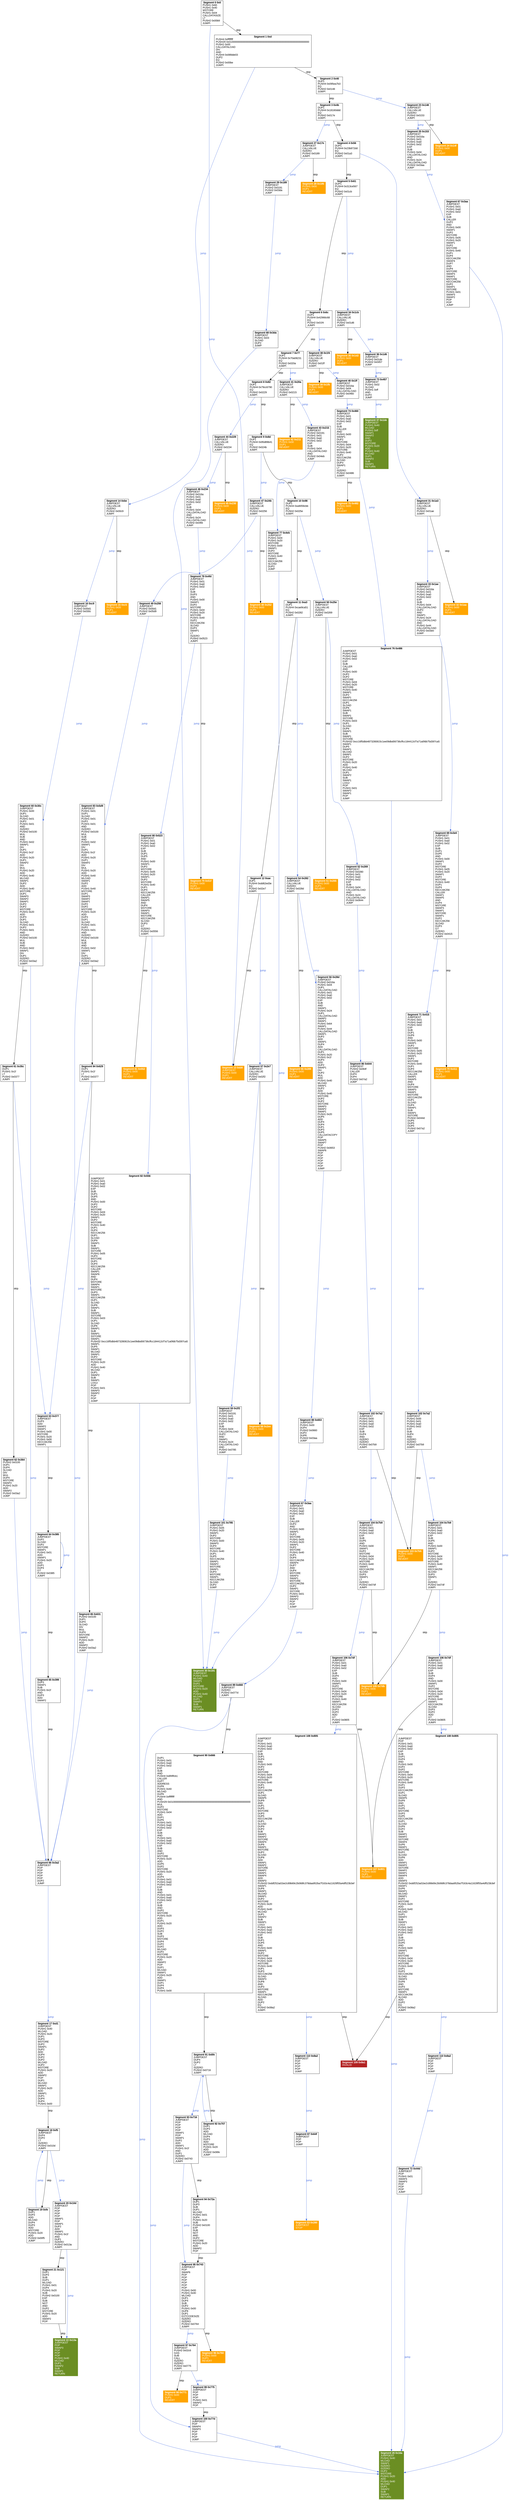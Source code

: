 digraph CFG {
 node [shape=box]
node[fontname=arial]
edge[fontname=arial]
ranking=TB
 sE [label=<
<B>Segment 0 0x0</B><BR ALIGN="CENTER"/>
PUSH1 0x60 <BR ALIGN="LEFT"/>
PUSH1 0x40 <BR ALIGN="LEFT"/>
MSTORE <BR ALIGN="LEFT"/>
PUSH1 0x04 <BR ALIGN="LEFT"/>
CALLDATASIZE <BR ALIGN="LEFT"/>
LT <BR ALIGN="LEFT"/>
PUSH2 0x00b9 <BR ALIGN="LEFT"/>
JUMPI <BR ALIGN="LEFT"/>
>]
s0E [label=<
<B>Segment 1 0xd</B><BR ALIGN="CENTER"/>
PUSH4 0xffffffff <BR ALIGN="LEFT"/>
PUSH29 0x0100000000000000000000000000000000000000000000000000000000 <BR ALIGN="LEFT"/>
PUSH1 0x00 <BR ALIGN="LEFT"/>
CALLDATALOAD <BR ALIGN="LEFT"/>
DIV <BR ALIGN="LEFT"/>
AND <BR ALIGN="LEFT"/>
PUSH4 0x06fdde03 <BR ALIGN="LEFT"/>
DUP2 <BR ALIGN="LEFT"/>
EQ <BR ALIGN="LEFT"/>
PUSH2 0x00be <BR ALIGN="LEFT"/>
JUMPI <BR ALIGN="LEFT"/>
>]
s0000000000000E [style=filled,color=orange,fontcolor=white,label=<
<B>Segment 13 0xb9</B><BR ALIGN="CENTER"/>
JUMPDEST <BR ALIGN="LEFT"/>
PUSH1 0x00 <BR ALIGN="LEFT"/>
DUP1 <BR ALIGN="LEFT"/>
REVERT <BR ALIGN="LEFT"/>
>]
s00E [label=<
<B>Segment 2 0x40</B><BR ALIGN="CENTER"/>
DUP1 <BR ALIGN="LEFT"/>
PUSH4 0x095ea7b3 <BR ALIGN="LEFT"/>
EQ <BR ALIGN="LEFT"/>
PUSH2 0x0148 <BR ALIGN="LEFT"/>
JUMPI <BR ALIGN="LEFT"/>
>]
s01E [label=<
<B>Segment 14 0xbe</B><BR ALIGN="CENTER"/>
JUMPDEST <BR ALIGN="LEFT"/>
CALLVALUE <BR ALIGN="LEFT"/>
ISZERO <BR ALIGN="LEFT"/>
PUSH2 0x00c9 <BR ALIGN="LEFT"/>
JUMPI <BR ALIGN="LEFT"/>
>]
s000E [label=<
<B>Segment 3 0x4b</B><BR ALIGN="CENTER"/>
DUP1 <BR ALIGN="LEFT"/>
PUSH4 0x18160ddd <BR ALIGN="LEFT"/>
EQ <BR ALIGN="LEFT"/>
PUSH2 0x017e <BR ALIGN="LEFT"/>
JUMPI <BR ALIGN="LEFT"/>
>]
s001E [label=<
<B>Segment 23 0x148</B><BR ALIGN="CENTER"/>
JUMPDEST <BR ALIGN="LEFT"/>
CALLVALUE <BR ALIGN="LEFT"/>
ISZERO <BR ALIGN="LEFT"/>
PUSH2 0x0153 <BR ALIGN="LEFT"/>
JUMPI <BR ALIGN="LEFT"/>
>]
s0000E [label=<
<B>Segment 4 0x56</B><BR ALIGN="CENTER"/>
DUP1 <BR ALIGN="LEFT"/>
PUSH4 0x23b872dd <BR ALIGN="LEFT"/>
EQ <BR ALIGN="LEFT"/>
PUSH2 0x01a3 <BR ALIGN="LEFT"/>
JUMPI <BR ALIGN="LEFT"/>
>]
s0001E [label=<
<B>Segment 27 0x17e</B><BR ALIGN="CENTER"/>
JUMPDEST <BR ALIGN="LEFT"/>
CALLVALUE <BR ALIGN="LEFT"/>
ISZERO <BR ALIGN="LEFT"/>
PUSH2 0x0189 <BR ALIGN="LEFT"/>
JUMPI <BR ALIGN="LEFT"/>
>]
s00000E [label=<
<B>Segment 5 0x61</B><BR ALIGN="CENTER"/>
DUP1 <BR ALIGN="LEFT"/>
PUSH4 0x313ce567 <BR ALIGN="LEFT"/>
EQ <BR ALIGN="LEFT"/>
PUSH2 0x01cb <BR ALIGN="LEFT"/>
JUMPI <BR ALIGN="LEFT"/>
>]
s00001E [label=<
<B>Segment 31 0x1a3</B><BR ALIGN="CENTER"/>
JUMPDEST <BR ALIGN="LEFT"/>
CALLVALUE <BR ALIGN="LEFT"/>
ISZERO <BR ALIGN="LEFT"/>
PUSH2 0x01ae <BR ALIGN="LEFT"/>
JUMPI <BR ALIGN="LEFT"/>
>]
s000000E [label=<
<B>Segment 6 0x6c</B><BR ALIGN="CENTER"/>
DUP1 <BR ALIGN="LEFT"/>
PUSH4 0x42966c68 <BR ALIGN="LEFT"/>
EQ <BR ALIGN="LEFT"/>
PUSH2 0x01f4 <BR ALIGN="LEFT"/>
JUMPI <BR ALIGN="LEFT"/>
>]
s000001E [label=<
<B>Segment 34 0x1cb</B><BR ALIGN="CENTER"/>
JUMPDEST <BR ALIGN="LEFT"/>
CALLVALUE <BR ALIGN="LEFT"/>
ISZERO <BR ALIGN="LEFT"/>
PUSH2 0x01d6 <BR ALIGN="LEFT"/>
JUMPI <BR ALIGN="LEFT"/>
>]
s0000000E [label=<
<B>Segment 7 0x77</B><BR ALIGN="CENTER"/>
DUP1 <BR ALIGN="LEFT"/>
PUSH4 0x70a08231 <BR ALIGN="LEFT"/>
EQ <BR ALIGN="LEFT"/>
PUSH2 0x020a <BR ALIGN="LEFT"/>
JUMPI <BR ALIGN="LEFT"/>
>]
s0000001E [label=<
<B>Segment 38 0x1f4</B><BR ALIGN="CENTER"/>
JUMPDEST <BR ALIGN="LEFT"/>
CALLVALUE <BR ALIGN="LEFT"/>
ISZERO <BR ALIGN="LEFT"/>
PUSH2 0x01ff <BR ALIGN="LEFT"/>
JUMPI <BR ALIGN="LEFT"/>
>]
s00000000E [label=<
<B>Segment 8 0x82</B><BR ALIGN="CENTER"/>
DUP1 <BR ALIGN="LEFT"/>
PUSH4 0x79cc6790 <BR ALIGN="LEFT"/>
EQ <BR ALIGN="LEFT"/>
PUSH2 0x0229 <BR ALIGN="LEFT"/>
JUMPI <BR ALIGN="LEFT"/>
>]
s00000001E [label=<
<B>Segment 41 0x20a</B><BR ALIGN="CENTER"/>
JUMPDEST <BR ALIGN="LEFT"/>
CALLVALUE <BR ALIGN="LEFT"/>
ISZERO <BR ALIGN="LEFT"/>
PUSH2 0x0215 <BR ALIGN="LEFT"/>
JUMPI <BR ALIGN="LEFT"/>
>]
s000000000E [label=<
<B>Segment 9 0x8d</B><BR ALIGN="CENTER"/>
DUP1 <BR ALIGN="LEFT"/>
PUSH4 0x95d89b41 <BR ALIGN="LEFT"/>
EQ <BR ALIGN="LEFT"/>
PUSH2 0x024b <BR ALIGN="LEFT"/>
JUMPI <BR ALIGN="LEFT"/>
>]
s000000001E [label=<
<B>Segment 44 0x229</B><BR ALIGN="CENTER"/>
JUMPDEST <BR ALIGN="LEFT"/>
CALLVALUE <BR ALIGN="LEFT"/>
ISZERO <BR ALIGN="LEFT"/>
PUSH2 0x0234 <BR ALIGN="LEFT"/>
JUMPI <BR ALIGN="LEFT"/>
>]
s0000000000E [label=<
<B>Segment 10 0x98</B><BR ALIGN="CENTER"/>
DUP1 <BR ALIGN="LEFT"/>
PUSH4 0xa9059cbb <BR ALIGN="LEFT"/>
EQ <BR ALIGN="LEFT"/>
PUSH2 0x025e <BR ALIGN="LEFT"/>
JUMPI <BR ALIGN="LEFT"/>
>]
s0000000001E [label=<
<B>Segment 47 0x24b</B><BR ALIGN="CENTER"/>
JUMPDEST <BR ALIGN="LEFT"/>
CALLVALUE <BR ALIGN="LEFT"/>
ISZERO <BR ALIGN="LEFT"/>
PUSH2 0x0256 <BR ALIGN="LEFT"/>
JUMPI <BR ALIGN="LEFT"/>
>]
s00000000000E [label=<
<B>Segment 11 0xa3</B><BR ALIGN="CENTER"/>
DUP1 <BR ALIGN="LEFT"/>
PUSH4 0xcae9ca51 <BR ALIGN="LEFT"/>
EQ <BR ALIGN="LEFT"/>
PUSH2 0x0282 <BR ALIGN="LEFT"/>
JUMPI <BR ALIGN="LEFT"/>
>]
s00000000001E [label=<
<B>Segment 50 0x25e</B><BR ALIGN="CENTER"/>
JUMPDEST <BR ALIGN="LEFT"/>
CALLVALUE <BR ALIGN="LEFT"/>
ISZERO <BR ALIGN="LEFT"/>
PUSH2 0x0269 <BR ALIGN="LEFT"/>
JUMPI <BR ALIGN="LEFT"/>
>]
s000000000000E [label=<
<B>Segment 12 0xae</B><BR ALIGN="CENTER"/>
DUP1 <BR ALIGN="LEFT"/>
PUSH4 0xdd62ed3e <BR ALIGN="LEFT"/>
EQ <BR ALIGN="LEFT"/>
PUSH2 0x02e7 <BR ALIGN="LEFT"/>
JUMPI <BR ALIGN="LEFT"/>
>]
s000000000001E [label=<
<B>Segment 54 0x282</B><BR ALIGN="CENTER"/>
JUMPDEST <BR ALIGN="LEFT"/>
CALLVALUE <BR ALIGN="LEFT"/>
ISZERO <BR ALIGN="LEFT"/>
PUSH2 0x028d <BR ALIGN="LEFT"/>
JUMPI <BR ALIGN="LEFT"/>
>]
s0000000000001E [label=<
<B>Segment 57 0x2e7</B><BR ALIGN="CENTER"/>
JUMPDEST <BR ALIGN="LEFT"/>
CALLVALUE <BR ALIGN="LEFT"/>
ISZERO <BR ALIGN="LEFT"/>
PUSH2 0x02f2 <BR ALIGN="LEFT"/>
JUMPI <BR ALIGN="LEFT"/>
>]
s010E [style=filled,color=orange,fontcolor=white,label=<
<B>Segment 15 0xc5</B><BR ALIGN="CENTER"/>
PUSH1 0x00 <BR ALIGN="LEFT"/>
DUP1 <BR ALIGN="LEFT"/>
REVERT <BR ALIGN="LEFT"/>
>]
s011E [label=<
<B>Segment 16 0xc9</B><BR ALIGN="CENTER"/>
JUMPDEST <BR ALIGN="LEFT"/>
PUSH2 0x00d1 <BR ALIGN="LEFT"/>
PUSH2 0x030c <BR ALIGN="LEFT"/>
JUMP <BR ALIGN="LEFT"/>
>]
s0111E [label=<
<B>Segment 60 0x30c</B><BR ALIGN="CENTER"/>
JUMPDEST <BR ALIGN="LEFT"/>
PUSH1 0x00 <BR ALIGN="LEFT"/>
DUP1 <BR ALIGN="LEFT"/>
SLOAD <BR ALIGN="LEFT"/>
PUSH1 0x01 <BR ALIGN="LEFT"/>
DUP2 <BR ALIGN="LEFT"/>
PUSH1 0x01 <BR ALIGN="LEFT"/>
AND <BR ALIGN="LEFT"/>
ISZERO <BR ALIGN="LEFT"/>
PUSH2 0x0100 <BR ALIGN="LEFT"/>
MUL <BR ALIGN="LEFT"/>
SUB <BR ALIGN="LEFT"/>
AND <BR ALIGN="LEFT"/>
PUSH1 0x02 <BR ALIGN="LEFT"/>
SWAP1 <BR ALIGN="LEFT"/>
DIV <BR ALIGN="LEFT"/>
DUP1 <BR ALIGN="LEFT"/>
PUSH1 0x1f <BR ALIGN="LEFT"/>
ADD <BR ALIGN="LEFT"/>
PUSH1 0x20 <BR ALIGN="LEFT"/>
DUP1 <BR ALIGN="LEFT"/>
SWAP2 <BR ALIGN="LEFT"/>
DIV <BR ALIGN="LEFT"/>
MUL <BR ALIGN="LEFT"/>
PUSH1 0x20 <BR ALIGN="LEFT"/>
ADD <BR ALIGN="LEFT"/>
PUSH1 0x40 <BR ALIGN="LEFT"/>
MLOAD <BR ALIGN="LEFT"/>
SWAP1 <BR ALIGN="LEFT"/>
DUP2 <BR ALIGN="LEFT"/>
ADD <BR ALIGN="LEFT"/>
PUSH1 0x40 <BR ALIGN="LEFT"/>
MSTORE <BR ALIGN="LEFT"/>
DUP1 <BR ALIGN="LEFT"/>
SWAP3 <BR ALIGN="LEFT"/>
SWAP2 <BR ALIGN="LEFT"/>
SWAP1 <BR ALIGN="LEFT"/>
DUP2 <BR ALIGN="LEFT"/>
DUP2 <BR ALIGN="LEFT"/>
MSTORE <BR ALIGN="LEFT"/>
PUSH1 0x20 <BR ALIGN="LEFT"/>
ADD <BR ALIGN="LEFT"/>
DUP3 <BR ALIGN="LEFT"/>
DUP1 <BR ALIGN="LEFT"/>
SLOAD <BR ALIGN="LEFT"/>
PUSH1 0x01 <BR ALIGN="LEFT"/>
DUP2 <BR ALIGN="LEFT"/>
PUSH1 0x01 <BR ALIGN="LEFT"/>
AND <BR ALIGN="LEFT"/>
ISZERO <BR ALIGN="LEFT"/>
PUSH2 0x0100 <BR ALIGN="LEFT"/>
MUL <BR ALIGN="LEFT"/>
SUB <BR ALIGN="LEFT"/>
AND <BR ALIGN="LEFT"/>
PUSH1 0x02 <BR ALIGN="LEFT"/>
SWAP1 <BR ALIGN="LEFT"/>
DIV <BR ALIGN="LEFT"/>
DUP1 <BR ALIGN="LEFT"/>
ISZERO <BR ALIGN="LEFT"/>
PUSH2 0x03a2 <BR ALIGN="LEFT"/>
JUMPI <BR ALIGN="LEFT"/>
>]
s0000000001110011E [label=<
<B>Segment 17 0xd1</B><BR ALIGN="CENTER"/>
JUMPDEST <BR ALIGN="LEFT"/>
PUSH1 0x40 <BR ALIGN="LEFT"/>
MLOAD <BR ALIGN="LEFT"/>
PUSH1 0x20 <BR ALIGN="LEFT"/>
DUP1 <BR ALIGN="LEFT"/>
DUP3 <BR ALIGN="LEFT"/>
MSTORE <BR ALIGN="LEFT"/>
DUP2 <BR ALIGN="LEFT"/>
SWAP1 <BR ALIGN="LEFT"/>
DUP2 <BR ALIGN="LEFT"/>
ADD <BR ALIGN="LEFT"/>
DUP4 <BR ALIGN="LEFT"/>
DUP2 <BR ALIGN="LEFT"/>
DUP2 <BR ALIGN="LEFT"/>
MLOAD <BR ALIGN="LEFT"/>
DUP2 <BR ALIGN="LEFT"/>
MSTORE <BR ALIGN="LEFT"/>
PUSH1 0x20 <BR ALIGN="LEFT"/>
ADD <BR ALIGN="LEFT"/>
SWAP2 <BR ALIGN="LEFT"/>
POP <BR ALIGN="LEFT"/>
DUP1 <BR ALIGN="LEFT"/>
MLOAD <BR ALIGN="LEFT"/>
SWAP1 <BR ALIGN="LEFT"/>
PUSH1 0x20 <BR ALIGN="LEFT"/>
ADD <BR ALIGN="LEFT"/>
SWAP1 <BR ALIGN="LEFT"/>
DUP1 <BR ALIGN="LEFT"/>
DUP4 <BR ALIGN="LEFT"/>
DUP4 <BR ALIGN="LEFT"/>
PUSH1 0x00 <BR ALIGN="LEFT"/>
>]
s00000000011100110E [label=<
<B>Segment 18 0xf5</B><BR ALIGN="CENTER"/>
JUMPDEST <BR ALIGN="LEFT"/>
DUP4 <BR ALIGN="LEFT"/>
DUP2 <BR ALIGN="LEFT"/>
LT <BR ALIGN="LEFT"/>
ISZERO <BR ALIGN="LEFT"/>
PUSH2 0x010d <BR ALIGN="LEFT"/>
JUMPI <BR ALIGN="LEFT"/>
>]
s000000000111001100E [label=<
<B>Segment 19 0xfe</B><BR ALIGN="CENTER"/>
DUP1 <BR ALIGN="LEFT"/>
DUP3 <BR ALIGN="LEFT"/>
ADD <BR ALIGN="LEFT"/>
MLOAD <BR ALIGN="LEFT"/>
DUP4 <BR ALIGN="LEFT"/>
DUP3 <BR ALIGN="LEFT"/>
ADD <BR ALIGN="LEFT"/>
MSTORE <BR ALIGN="LEFT"/>
PUSH1 0x20 <BR ALIGN="LEFT"/>
ADD <BR ALIGN="LEFT"/>
PUSH2 0x00f5 <BR ALIGN="LEFT"/>
JUMP <BR ALIGN="LEFT"/>
>]
s000000000111001101E [label=<
<B>Segment 20 0x10d</B><BR ALIGN="CENTER"/>
JUMPDEST <BR ALIGN="LEFT"/>
POP <BR ALIGN="LEFT"/>
POP <BR ALIGN="LEFT"/>
POP <BR ALIGN="LEFT"/>
POP <BR ALIGN="LEFT"/>
SWAP1 <BR ALIGN="LEFT"/>
POP <BR ALIGN="LEFT"/>
SWAP1 <BR ALIGN="LEFT"/>
DUP2 <BR ALIGN="LEFT"/>
ADD <BR ALIGN="LEFT"/>
SWAP1 <BR ALIGN="LEFT"/>
PUSH1 0x1f <BR ALIGN="LEFT"/>
AND <BR ALIGN="LEFT"/>
DUP1 <BR ALIGN="LEFT"/>
ISZERO <BR ALIGN="LEFT"/>
PUSH2 0x013a <BR ALIGN="LEFT"/>
JUMPI <BR ALIGN="LEFT"/>
>]
s0000000001110011010E [label=<
<B>Segment 21 0x121</B><BR ALIGN="CENTER"/>
DUP1 <BR ALIGN="LEFT"/>
DUP3 <BR ALIGN="LEFT"/>
SUB <BR ALIGN="LEFT"/>
DUP1 <BR ALIGN="LEFT"/>
MLOAD <BR ALIGN="LEFT"/>
PUSH1 0x01 <BR ALIGN="LEFT"/>
DUP4 <BR ALIGN="LEFT"/>
PUSH1 0x20 <BR ALIGN="LEFT"/>
SUB <BR ALIGN="LEFT"/>
PUSH2 0x0100 <BR ALIGN="LEFT"/>
EXP <BR ALIGN="LEFT"/>
SUB <BR ALIGN="LEFT"/>
NOT <BR ALIGN="LEFT"/>
AND <BR ALIGN="LEFT"/>
DUP2 <BR ALIGN="LEFT"/>
MSTORE <BR ALIGN="LEFT"/>
PUSH1 0x20 <BR ALIGN="LEFT"/>
ADD <BR ALIGN="LEFT"/>
SWAP2 <BR ALIGN="LEFT"/>
POP <BR ALIGN="LEFT"/>
>]
s00000000011100110100E [style=filled,color=olivedrab,fontcolor=white,label=<
<B>Segment 22 0x13a</B><BR ALIGN="CENTER"/>
JUMPDEST <BR ALIGN="LEFT"/>
POP <BR ALIGN="LEFT"/>
SWAP3 <BR ALIGN="LEFT"/>
POP <BR ALIGN="LEFT"/>
POP <BR ALIGN="LEFT"/>
POP <BR ALIGN="LEFT"/>
PUSH1 0x40 <BR ALIGN="LEFT"/>
MLOAD <BR ALIGN="LEFT"/>
DUP1 <BR ALIGN="LEFT"/>
SWAP2 <BR ALIGN="LEFT"/>
SUB <BR ALIGN="LEFT"/>
SWAP1 <BR ALIGN="LEFT"/>
RETURN <BR ALIGN="LEFT"/>
>]
s0010E [style=filled,color=orange,fontcolor=white,label=<
<B>Segment 24 0x14f</B><BR ALIGN="CENTER"/>
PUSH1 0x00 <BR ALIGN="LEFT"/>
DUP1 <BR ALIGN="LEFT"/>
REVERT <BR ALIGN="LEFT"/>
>]
s0011E [label=<
<B>Segment 25 0x153</B><BR ALIGN="CENTER"/>
JUMPDEST <BR ALIGN="LEFT"/>
PUSH2 0x016a <BR ALIGN="LEFT"/>
PUSH1 0x01 <BR ALIGN="LEFT"/>
PUSH1 0xa0 <BR ALIGN="LEFT"/>
PUSH1 0x02 <BR ALIGN="LEFT"/>
EXP <BR ALIGN="LEFT"/>
SUB <BR ALIGN="LEFT"/>
PUSH1 0x04 <BR ALIGN="LEFT"/>
CALLDATALOAD <BR ALIGN="LEFT"/>
AND <BR ALIGN="LEFT"/>
PUSH1 0x24 <BR ALIGN="LEFT"/>
CALLDATALOAD <BR ALIGN="LEFT"/>
PUSH2 0x03aa <BR ALIGN="LEFT"/>
JUMP <BR ALIGN="LEFT"/>
>]
s00111E [label=<
<B>Segment 67 0x3aa</B><BR ALIGN="CENTER"/>
JUMPDEST <BR ALIGN="LEFT"/>
PUSH1 0x01 <BR ALIGN="LEFT"/>
PUSH1 0xa0 <BR ALIGN="LEFT"/>
PUSH1 0x02 <BR ALIGN="LEFT"/>
EXP <BR ALIGN="LEFT"/>
SUB <BR ALIGN="LEFT"/>
CALLER <BR ALIGN="LEFT"/>
DUP2 <BR ALIGN="LEFT"/>
AND <BR ALIGN="LEFT"/>
PUSH1 0x00 <BR ALIGN="LEFT"/>
SWAP1 <BR ALIGN="LEFT"/>
DUP2 <BR ALIGN="LEFT"/>
MSTORE <BR ALIGN="LEFT"/>
PUSH1 0x05 <BR ALIGN="LEFT"/>
PUSH1 0x20 <BR ALIGN="LEFT"/>
SWAP1 <BR ALIGN="LEFT"/>
DUP2 <BR ALIGN="LEFT"/>
MSTORE <BR ALIGN="LEFT"/>
PUSH1 0x40 <BR ALIGN="LEFT"/>
DUP1 <BR ALIGN="LEFT"/>
DUP4 <BR ALIGN="LEFT"/>
KECCAK256 <BR ALIGN="LEFT"/>
SWAP4 <BR ALIGN="LEFT"/>
DUP7 <BR ALIGN="LEFT"/>
AND <BR ALIGN="LEFT"/>
DUP4 <BR ALIGN="LEFT"/>
MSTORE <BR ALIGN="LEFT"/>
SWAP3 <BR ALIGN="LEFT"/>
SWAP1 <BR ALIGN="LEFT"/>
MSTORE <BR ALIGN="LEFT"/>
KECCAK256 <BR ALIGN="LEFT"/>
DUP2 <BR ALIGN="LEFT"/>
SWAP1 <BR ALIGN="LEFT"/>
SSTORE <BR ALIGN="LEFT"/>
PUSH1 0x01 <BR ALIGN="LEFT"/>
SWAP3 <BR ALIGN="LEFT"/>
SWAP2 <BR ALIGN="LEFT"/>
POP <BR ALIGN="LEFT"/>
POP <BR ALIGN="LEFT"/>
JUMP <BR ALIGN="LEFT"/>
>]
s00010E [style=filled,color=orange,fontcolor=white,label=<
<B>Segment 28 0x185</B><BR ALIGN="CENTER"/>
PUSH1 0x00 <BR ALIGN="LEFT"/>
DUP1 <BR ALIGN="LEFT"/>
REVERT <BR ALIGN="LEFT"/>
>]
s00011E [label=<
<B>Segment 29 0x189</B><BR ALIGN="CENTER"/>
JUMPDEST <BR ALIGN="LEFT"/>
PUSH2 0x0191 <BR ALIGN="LEFT"/>
PUSH2 0x03da <BR ALIGN="LEFT"/>
JUMP <BR ALIGN="LEFT"/>
>]
s000111E [label=<
<B>Segment 68 0x3da</B><BR ALIGN="CENTER"/>
JUMPDEST <BR ALIGN="LEFT"/>
PUSH1 0x03 <BR ALIGN="LEFT"/>
SLOAD <BR ALIGN="LEFT"/>
DUP2 <BR ALIGN="LEFT"/>
JUMP <BR ALIGN="LEFT"/>
>]
s000010E [style=filled,color=orange,fontcolor=white,label=<
<B>Segment 32 0x1aa</B><BR ALIGN="CENTER"/>
PUSH1 0x00 <BR ALIGN="LEFT"/>
DUP1 <BR ALIGN="LEFT"/>
REVERT <BR ALIGN="LEFT"/>
>]
s000011E [label=<
<B>Segment 33 0x1ae</B><BR ALIGN="CENTER"/>
JUMPDEST <BR ALIGN="LEFT"/>
PUSH2 0x016a <BR ALIGN="LEFT"/>
PUSH1 0x01 <BR ALIGN="LEFT"/>
PUSH1 0xa0 <BR ALIGN="LEFT"/>
PUSH1 0x02 <BR ALIGN="LEFT"/>
EXP <BR ALIGN="LEFT"/>
SUB <BR ALIGN="LEFT"/>
PUSH1 0x04 <BR ALIGN="LEFT"/>
CALLDATALOAD <BR ALIGN="LEFT"/>
DUP2 <BR ALIGN="LEFT"/>
AND <BR ALIGN="LEFT"/>
SWAP1 <BR ALIGN="LEFT"/>
PUSH1 0x24 <BR ALIGN="LEFT"/>
CALLDATALOAD <BR ALIGN="LEFT"/>
AND <BR ALIGN="LEFT"/>
PUSH1 0x44 <BR ALIGN="LEFT"/>
CALLDATALOAD <BR ALIGN="LEFT"/>
PUSH2 0x03e0 <BR ALIGN="LEFT"/>
JUMP <BR ALIGN="LEFT"/>
>]
s0000111E [label=<
<B>Segment 69 0x3e0</B><BR ALIGN="CENTER"/>
JUMPDEST <BR ALIGN="LEFT"/>
PUSH1 0x01 <BR ALIGN="LEFT"/>
PUSH1 0xa0 <BR ALIGN="LEFT"/>
PUSH1 0x02 <BR ALIGN="LEFT"/>
EXP <BR ALIGN="LEFT"/>
SUB <BR ALIGN="LEFT"/>
DUP1 <BR ALIGN="LEFT"/>
DUP5 <BR ALIGN="LEFT"/>
AND <BR ALIGN="LEFT"/>
PUSH1 0x00 <BR ALIGN="LEFT"/>
SWAP1 <BR ALIGN="LEFT"/>
DUP2 <BR ALIGN="LEFT"/>
MSTORE <BR ALIGN="LEFT"/>
PUSH1 0x05 <BR ALIGN="LEFT"/>
PUSH1 0x20 <BR ALIGN="LEFT"/>
SWAP1 <BR ALIGN="LEFT"/>
DUP2 <BR ALIGN="LEFT"/>
MSTORE <BR ALIGN="LEFT"/>
PUSH1 0x40 <BR ALIGN="LEFT"/>
DUP1 <BR ALIGN="LEFT"/>
DUP4 <BR ALIGN="LEFT"/>
KECCAK256 <BR ALIGN="LEFT"/>
CALLER <BR ALIGN="LEFT"/>
SWAP1 <BR ALIGN="LEFT"/>
SWAP5 <BR ALIGN="LEFT"/>
AND <BR ALIGN="LEFT"/>
DUP4 <BR ALIGN="LEFT"/>
MSTORE <BR ALIGN="LEFT"/>
SWAP3 <BR ALIGN="LEFT"/>
SWAP1 <BR ALIGN="LEFT"/>
MSTORE <BR ALIGN="LEFT"/>
SWAP1 <BR ALIGN="LEFT"/>
DUP2 <BR ALIGN="LEFT"/>
KECCAK256 <BR ALIGN="LEFT"/>
SLOAD <BR ALIGN="LEFT"/>
DUP3 <BR ALIGN="LEFT"/>
GT <BR ALIGN="LEFT"/>
ISZERO <BR ALIGN="LEFT"/>
PUSH2 0x0415 <BR ALIGN="LEFT"/>
JUMPI <BR ALIGN="LEFT"/>
>]
s0000010E [style=filled,color=orange,fontcolor=white,label=<
<B>Segment 35 0x1d2</B><BR ALIGN="CENTER"/>
PUSH1 0x00 <BR ALIGN="LEFT"/>
DUP1 <BR ALIGN="LEFT"/>
REVERT <BR ALIGN="LEFT"/>
>]
s0000011E [label=<
<B>Segment 36 0x1d6</B><BR ALIGN="CENTER"/>
JUMPDEST <BR ALIGN="LEFT"/>
PUSH2 0x01de <BR ALIGN="LEFT"/>
PUSH2 0x0457 <BR ALIGN="LEFT"/>
JUMP <BR ALIGN="LEFT"/>
>]
s00000111E [label=<
<B>Segment 73 0x457</B><BR ALIGN="CENTER"/>
JUMPDEST <BR ALIGN="LEFT"/>
PUSH1 0x02 <BR ALIGN="LEFT"/>
SLOAD <BR ALIGN="LEFT"/>
PUSH1 0xff <BR ALIGN="LEFT"/>
AND <BR ALIGN="LEFT"/>
DUP2 <BR ALIGN="LEFT"/>
JUMP <BR ALIGN="LEFT"/>
>]
s00000010E [style=filled,color=orange,fontcolor=white,label=<
<B>Segment 39 0x1fb</B><BR ALIGN="CENTER"/>
PUSH1 0x00 <BR ALIGN="LEFT"/>
DUP1 <BR ALIGN="LEFT"/>
REVERT <BR ALIGN="LEFT"/>
>]
s00000011E [label=<
<B>Segment 40 0x1ff</B><BR ALIGN="CENTER"/>
JUMPDEST <BR ALIGN="LEFT"/>
PUSH2 0x016a <BR ALIGN="LEFT"/>
PUSH1 0x04 <BR ALIGN="LEFT"/>
CALLDATALOAD <BR ALIGN="LEFT"/>
PUSH2 0x0460 <BR ALIGN="LEFT"/>
JUMP <BR ALIGN="LEFT"/>
>]
s000000111E [label=<
<B>Segment 74 0x460</B><BR ALIGN="CENTER"/>
JUMPDEST <BR ALIGN="LEFT"/>
PUSH1 0x01 <BR ALIGN="LEFT"/>
PUSH1 0xa0 <BR ALIGN="LEFT"/>
PUSH1 0x02 <BR ALIGN="LEFT"/>
EXP <BR ALIGN="LEFT"/>
SUB <BR ALIGN="LEFT"/>
CALLER <BR ALIGN="LEFT"/>
AND <BR ALIGN="LEFT"/>
PUSH1 0x00 <BR ALIGN="LEFT"/>
SWAP1 <BR ALIGN="LEFT"/>
DUP2 <BR ALIGN="LEFT"/>
MSTORE <BR ALIGN="LEFT"/>
PUSH1 0x04 <BR ALIGN="LEFT"/>
PUSH1 0x20 <BR ALIGN="LEFT"/>
MSTORE <BR ALIGN="LEFT"/>
PUSH1 0x40 <BR ALIGN="LEFT"/>
DUP2 <BR ALIGN="LEFT"/>
KECCAK256 <BR ALIGN="LEFT"/>
SLOAD <BR ALIGN="LEFT"/>
DUP3 <BR ALIGN="LEFT"/>
SWAP1 <BR ALIGN="LEFT"/>
LT <BR ALIGN="LEFT"/>
ISZERO <BR ALIGN="LEFT"/>
PUSH2 0x0486 <BR ALIGN="LEFT"/>
JUMPI <BR ALIGN="LEFT"/>
>]
s000000010E [style=filled,color=orange,fontcolor=white,label=<
<B>Segment 42 0x211</B><BR ALIGN="CENTER"/>
PUSH1 0x00 <BR ALIGN="LEFT"/>
DUP1 <BR ALIGN="LEFT"/>
REVERT <BR ALIGN="LEFT"/>
>]
s000000011E [label=<
<B>Segment 43 0x215</B><BR ALIGN="CENTER"/>
JUMPDEST <BR ALIGN="LEFT"/>
PUSH2 0x0191 <BR ALIGN="LEFT"/>
PUSH1 0x01 <BR ALIGN="LEFT"/>
PUSH1 0xa0 <BR ALIGN="LEFT"/>
PUSH1 0x02 <BR ALIGN="LEFT"/>
EXP <BR ALIGN="LEFT"/>
SUB <BR ALIGN="LEFT"/>
PUSH1 0x04 <BR ALIGN="LEFT"/>
CALLDATALOAD <BR ALIGN="LEFT"/>
AND <BR ALIGN="LEFT"/>
PUSH2 0x04eb <BR ALIGN="LEFT"/>
JUMP <BR ALIGN="LEFT"/>
>]
s0000000111E [label=<
<B>Segment 77 0x4eb</B><BR ALIGN="CENTER"/>
JUMPDEST <BR ALIGN="LEFT"/>
PUSH1 0x04 <BR ALIGN="LEFT"/>
PUSH1 0x20 <BR ALIGN="LEFT"/>
MSTORE <BR ALIGN="LEFT"/>
PUSH1 0x00 <BR ALIGN="LEFT"/>
SWAP1 <BR ALIGN="LEFT"/>
DUP2 <BR ALIGN="LEFT"/>
MSTORE <BR ALIGN="LEFT"/>
PUSH1 0x40 <BR ALIGN="LEFT"/>
SWAP1 <BR ALIGN="LEFT"/>
KECCAK256 <BR ALIGN="LEFT"/>
SLOAD <BR ALIGN="LEFT"/>
DUP2 <BR ALIGN="LEFT"/>
JUMP <BR ALIGN="LEFT"/>
>]
s0000000010E [style=filled,color=orange,fontcolor=white,label=<
<B>Segment 45 0x230</B><BR ALIGN="CENTER"/>
PUSH1 0x00 <BR ALIGN="LEFT"/>
DUP1 <BR ALIGN="LEFT"/>
REVERT <BR ALIGN="LEFT"/>
>]
s0000000011E [label=<
<B>Segment 46 0x234</B><BR ALIGN="CENTER"/>
JUMPDEST <BR ALIGN="LEFT"/>
PUSH2 0x016a <BR ALIGN="LEFT"/>
PUSH1 0x01 <BR ALIGN="LEFT"/>
PUSH1 0xa0 <BR ALIGN="LEFT"/>
PUSH1 0x02 <BR ALIGN="LEFT"/>
EXP <BR ALIGN="LEFT"/>
SUB <BR ALIGN="LEFT"/>
PUSH1 0x04 <BR ALIGN="LEFT"/>
CALLDATALOAD <BR ALIGN="LEFT"/>
AND <BR ALIGN="LEFT"/>
PUSH1 0x24 <BR ALIGN="LEFT"/>
CALLDATALOAD <BR ALIGN="LEFT"/>
PUSH2 0x04fd <BR ALIGN="LEFT"/>
JUMP <BR ALIGN="LEFT"/>
>]
s00000000111E [label=<
<B>Segment 78 0x4fd</B><BR ALIGN="CENTER"/>
JUMPDEST <BR ALIGN="LEFT"/>
PUSH1 0x01 <BR ALIGN="LEFT"/>
PUSH1 0xa0 <BR ALIGN="LEFT"/>
PUSH1 0x02 <BR ALIGN="LEFT"/>
EXP <BR ALIGN="LEFT"/>
SUB <BR ALIGN="LEFT"/>
DUP3 <BR ALIGN="LEFT"/>
AND <BR ALIGN="LEFT"/>
PUSH1 0x00 <BR ALIGN="LEFT"/>
SWAP1 <BR ALIGN="LEFT"/>
DUP2 <BR ALIGN="LEFT"/>
MSTORE <BR ALIGN="LEFT"/>
PUSH1 0x04 <BR ALIGN="LEFT"/>
PUSH1 0x20 <BR ALIGN="LEFT"/>
MSTORE <BR ALIGN="LEFT"/>
PUSH1 0x40 <BR ALIGN="LEFT"/>
DUP2 <BR ALIGN="LEFT"/>
KECCAK256 <BR ALIGN="LEFT"/>
SLOAD <BR ALIGN="LEFT"/>
DUP3 <BR ALIGN="LEFT"/>
SWAP1 <BR ALIGN="LEFT"/>
LT <BR ALIGN="LEFT"/>
ISZERO <BR ALIGN="LEFT"/>
PUSH2 0x0523 <BR ALIGN="LEFT"/>
JUMPI <BR ALIGN="LEFT"/>
>]
s00000000010E [style=filled,color=orange,fontcolor=white,label=<
<B>Segment 48 0x252</B><BR ALIGN="CENTER"/>
PUSH1 0x00 <BR ALIGN="LEFT"/>
DUP1 <BR ALIGN="LEFT"/>
REVERT <BR ALIGN="LEFT"/>
>]
s00000000011E [label=<
<B>Segment 49 0x256</B><BR ALIGN="CENTER"/>
JUMPDEST <BR ALIGN="LEFT"/>
PUSH2 0x00d1 <BR ALIGN="LEFT"/>
PUSH2 0x05d9 <BR ALIGN="LEFT"/>
JUMP <BR ALIGN="LEFT"/>
>]
s000000000111E [label=<
<B>Segment 83 0x5d9</B><BR ALIGN="CENTER"/>
JUMPDEST <BR ALIGN="LEFT"/>
PUSH1 0x01 <BR ALIGN="LEFT"/>
DUP1 <BR ALIGN="LEFT"/>
SLOAD <BR ALIGN="LEFT"/>
PUSH1 0x01 <BR ALIGN="LEFT"/>
DUP2 <BR ALIGN="LEFT"/>
PUSH1 0x01 <BR ALIGN="LEFT"/>
AND <BR ALIGN="LEFT"/>
ISZERO <BR ALIGN="LEFT"/>
PUSH2 0x0100 <BR ALIGN="LEFT"/>
MUL <BR ALIGN="LEFT"/>
SUB <BR ALIGN="LEFT"/>
AND <BR ALIGN="LEFT"/>
PUSH1 0x02 <BR ALIGN="LEFT"/>
SWAP1 <BR ALIGN="LEFT"/>
DIV <BR ALIGN="LEFT"/>
DUP1 <BR ALIGN="LEFT"/>
PUSH1 0x1f <BR ALIGN="LEFT"/>
ADD <BR ALIGN="LEFT"/>
PUSH1 0x20 <BR ALIGN="LEFT"/>
DUP1 <BR ALIGN="LEFT"/>
SWAP2 <BR ALIGN="LEFT"/>
DIV <BR ALIGN="LEFT"/>
MUL <BR ALIGN="LEFT"/>
PUSH1 0x20 <BR ALIGN="LEFT"/>
ADD <BR ALIGN="LEFT"/>
PUSH1 0x40 <BR ALIGN="LEFT"/>
MLOAD <BR ALIGN="LEFT"/>
SWAP1 <BR ALIGN="LEFT"/>
DUP2 <BR ALIGN="LEFT"/>
ADD <BR ALIGN="LEFT"/>
PUSH1 0x40 <BR ALIGN="LEFT"/>
MSTORE <BR ALIGN="LEFT"/>
DUP1 <BR ALIGN="LEFT"/>
SWAP3 <BR ALIGN="LEFT"/>
SWAP2 <BR ALIGN="LEFT"/>
SWAP1 <BR ALIGN="LEFT"/>
DUP2 <BR ALIGN="LEFT"/>
DUP2 <BR ALIGN="LEFT"/>
MSTORE <BR ALIGN="LEFT"/>
PUSH1 0x20 <BR ALIGN="LEFT"/>
ADD <BR ALIGN="LEFT"/>
DUP3 <BR ALIGN="LEFT"/>
DUP1 <BR ALIGN="LEFT"/>
SLOAD <BR ALIGN="LEFT"/>
PUSH1 0x01 <BR ALIGN="LEFT"/>
DUP2 <BR ALIGN="LEFT"/>
PUSH1 0x01 <BR ALIGN="LEFT"/>
AND <BR ALIGN="LEFT"/>
ISZERO <BR ALIGN="LEFT"/>
PUSH2 0x0100 <BR ALIGN="LEFT"/>
MUL <BR ALIGN="LEFT"/>
SUB <BR ALIGN="LEFT"/>
AND <BR ALIGN="LEFT"/>
PUSH1 0x02 <BR ALIGN="LEFT"/>
SWAP1 <BR ALIGN="LEFT"/>
DIV <BR ALIGN="LEFT"/>
DUP1 <BR ALIGN="LEFT"/>
ISZERO <BR ALIGN="LEFT"/>
PUSH2 0x03a2 <BR ALIGN="LEFT"/>
JUMPI <BR ALIGN="LEFT"/>
>]
s000000000010E [style=filled,color=orange,fontcolor=white,label=<
<B>Segment 51 0x265</B><BR ALIGN="CENTER"/>
PUSH1 0x00 <BR ALIGN="LEFT"/>
DUP1 <BR ALIGN="LEFT"/>
REVERT <BR ALIGN="LEFT"/>
>]
s000000000011E [label=<
<B>Segment 52 0x269</B><BR ALIGN="CENTER"/>
JUMPDEST <BR ALIGN="LEFT"/>
PUSH2 0x0280 <BR ALIGN="LEFT"/>
PUSH1 0x01 <BR ALIGN="LEFT"/>
PUSH1 0xa0 <BR ALIGN="LEFT"/>
PUSH1 0x02 <BR ALIGN="LEFT"/>
EXP <BR ALIGN="LEFT"/>
SUB <BR ALIGN="LEFT"/>
PUSH1 0x04 <BR ALIGN="LEFT"/>
CALLDATALOAD <BR ALIGN="LEFT"/>
AND <BR ALIGN="LEFT"/>
PUSH1 0x24 <BR ALIGN="LEFT"/>
CALLDATALOAD <BR ALIGN="LEFT"/>
PUSH2 0x0644 <BR ALIGN="LEFT"/>
JUMP <BR ALIGN="LEFT"/>
>]
s0000000000111E [label=<
<B>Segment 86 0x644</B><BR ALIGN="CENTER"/>
JUMPDEST <BR ALIGN="LEFT"/>
PUSH2 0x064f <BR ALIGN="LEFT"/>
CALLER <BR ALIGN="LEFT"/>
DUP4 <BR ALIGN="LEFT"/>
DUP4 <BR ALIGN="LEFT"/>
PUSH2 0x07a2 <BR ALIGN="LEFT"/>
JUMP <BR ALIGN="LEFT"/>
>]
s0000000000010E [style=filled,color=orange,fontcolor=white,label=<
<B>Segment 55 0x289</B><BR ALIGN="CENTER"/>
PUSH1 0x00 <BR ALIGN="LEFT"/>
DUP1 <BR ALIGN="LEFT"/>
REVERT <BR ALIGN="LEFT"/>
>]
s0000000000011E [label=<
<B>Segment 56 0x28d</B><BR ALIGN="CENTER"/>
JUMPDEST <BR ALIGN="LEFT"/>
PUSH2 0x016a <BR ALIGN="LEFT"/>
PUSH1 0x04 <BR ALIGN="LEFT"/>
DUP1 <BR ALIGN="LEFT"/>
CALLDATALOAD <BR ALIGN="LEFT"/>
PUSH1 0x01 <BR ALIGN="LEFT"/>
PUSH1 0xa0 <BR ALIGN="LEFT"/>
PUSH1 0x02 <BR ALIGN="LEFT"/>
EXP <BR ALIGN="LEFT"/>
SUB <BR ALIGN="LEFT"/>
AND <BR ALIGN="LEFT"/>
SWAP1 <BR ALIGN="LEFT"/>
PUSH1 0x24 <BR ALIGN="LEFT"/>
DUP1 <BR ALIGN="LEFT"/>
CALLDATALOAD <BR ALIGN="LEFT"/>
SWAP2 <BR ALIGN="LEFT"/>
SWAP1 <BR ALIGN="LEFT"/>
PUSH1 0x64 <BR ALIGN="LEFT"/>
SWAP1 <BR ALIGN="LEFT"/>
PUSH1 0x44 <BR ALIGN="LEFT"/>
CALLDATALOAD <BR ALIGN="LEFT"/>
SWAP1 <BR ALIGN="LEFT"/>
DUP2 <BR ALIGN="LEFT"/>
ADD <BR ALIGN="LEFT"/>
SWAP1 <BR ALIGN="LEFT"/>
DUP4 <BR ALIGN="LEFT"/>
ADD <BR ALIGN="LEFT"/>
CALLDATALOAD <BR ALIGN="LEFT"/>
DUP1 <BR ALIGN="LEFT"/>
PUSH1 0x20 <BR ALIGN="LEFT"/>
PUSH1 0x1f <BR ALIGN="LEFT"/>
DUP3 <BR ALIGN="LEFT"/>
ADD <BR ALIGN="LEFT"/>
DUP2 <BR ALIGN="LEFT"/>
SWAP1 <BR ALIGN="LEFT"/>
DIV <BR ALIGN="LEFT"/>
DUP2 <BR ALIGN="LEFT"/>
MUL <BR ALIGN="LEFT"/>
ADD <BR ALIGN="LEFT"/>
PUSH1 0x40 <BR ALIGN="LEFT"/>
MLOAD <BR ALIGN="LEFT"/>
SWAP1 <BR ALIGN="LEFT"/>
DUP2 <BR ALIGN="LEFT"/>
ADD <BR ALIGN="LEFT"/>
PUSH1 0x40 <BR ALIGN="LEFT"/>
MSTORE <BR ALIGN="LEFT"/>
DUP2 <BR ALIGN="LEFT"/>
DUP2 <BR ALIGN="LEFT"/>
MSTORE <BR ALIGN="LEFT"/>
SWAP3 <BR ALIGN="LEFT"/>
SWAP2 <BR ALIGN="LEFT"/>
SWAP1 <BR ALIGN="LEFT"/>
PUSH1 0x20 <BR ALIGN="LEFT"/>
DUP5 <BR ALIGN="LEFT"/>
ADD <BR ALIGN="LEFT"/>
DUP4 <BR ALIGN="LEFT"/>
DUP4 <BR ALIGN="LEFT"/>
DUP1 <BR ALIGN="LEFT"/>
DUP3 <BR ALIGN="LEFT"/>
DUP5 <BR ALIGN="LEFT"/>
CALLDATACOPY <BR ALIGN="LEFT"/>
POP <BR ALIGN="LEFT"/>
SWAP5 <BR ALIGN="LEFT"/>
SWAP7 <BR ALIGN="LEFT"/>
POP <BR ALIGN="LEFT"/>
PUSH2 0x0653 <BR ALIGN="LEFT"/>
SWAP6 <BR ALIGN="LEFT"/>
POP <BR ALIGN="LEFT"/>
POP <BR ALIGN="LEFT"/>
POP <BR ALIGN="LEFT"/>
POP <BR ALIGN="LEFT"/>
POP <BR ALIGN="LEFT"/>
POP <BR ALIGN="LEFT"/>
JUMP <BR ALIGN="LEFT"/>
>]
s00000000000111E [label=<
<B>Segment 88 0x653</B><BR ALIGN="CENTER"/>
JUMPDEST <BR ALIGN="LEFT"/>
PUSH1 0x00 <BR ALIGN="LEFT"/>
DUP4 <BR ALIGN="LEFT"/>
PUSH2 0x0660 <BR ALIGN="LEFT"/>
DUP2 <BR ALIGN="LEFT"/>
DUP6 <BR ALIGN="LEFT"/>
PUSH2 0x03aa <BR ALIGN="LEFT"/>
JUMP <BR ALIGN="LEFT"/>
>]
s00000000000010E [style=filled,color=orange,fontcolor=white,label=<
<B>Segment 58 0x2ee</B><BR ALIGN="CENTER"/>
PUSH1 0x00 <BR ALIGN="LEFT"/>
DUP1 <BR ALIGN="LEFT"/>
REVERT <BR ALIGN="LEFT"/>
>]
s00000000000011E [label=<
<B>Segment 59 0x2f2</B><BR ALIGN="CENTER"/>
JUMPDEST <BR ALIGN="LEFT"/>
PUSH2 0x0191 <BR ALIGN="LEFT"/>
PUSH1 0x01 <BR ALIGN="LEFT"/>
PUSH1 0xa0 <BR ALIGN="LEFT"/>
PUSH1 0x02 <BR ALIGN="LEFT"/>
EXP <BR ALIGN="LEFT"/>
SUB <BR ALIGN="LEFT"/>
PUSH1 0x04 <BR ALIGN="LEFT"/>
CALLDATALOAD <BR ALIGN="LEFT"/>
DUP2 <BR ALIGN="LEFT"/>
AND <BR ALIGN="LEFT"/>
SWAP1 <BR ALIGN="LEFT"/>
PUSH1 0x24 <BR ALIGN="LEFT"/>
CALLDATALOAD <BR ALIGN="LEFT"/>
AND <BR ALIGN="LEFT"/>
PUSH2 0x0785 <BR ALIGN="LEFT"/>
JUMP <BR ALIGN="LEFT"/>
>]
s000000000000111E [label=<
<B>Segment 101 0x785</B><BR ALIGN="CENTER"/>
JUMPDEST <BR ALIGN="LEFT"/>
PUSH1 0x05 <BR ALIGN="LEFT"/>
PUSH1 0x20 <BR ALIGN="LEFT"/>
SWAP1 <BR ALIGN="LEFT"/>
DUP2 <BR ALIGN="LEFT"/>
MSTORE <BR ALIGN="LEFT"/>
PUSH1 0x00 <BR ALIGN="LEFT"/>
SWAP3 <BR ALIGN="LEFT"/>
DUP4 <BR ALIGN="LEFT"/>
MSTORE <BR ALIGN="LEFT"/>
PUSH1 0x40 <BR ALIGN="LEFT"/>
DUP1 <BR ALIGN="LEFT"/>
DUP5 <BR ALIGN="LEFT"/>
KECCAK256 <BR ALIGN="LEFT"/>
SWAP1 <BR ALIGN="LEFT"/>
SWAP2 <BR ALIGN="LEFT"/>
MSTORE <BR ALIGN="LEFT"/>
SWAP1 <BR ALIGN="LEFT"/>
DUP3 <BR ALIGN="LEFT"/>
MSTORE <BR ALIGN="LEFT"/>
SWAP1 <BR ALIGN="LEFT"/>
KECCAK256 <BR ALIGN="LEFT"/>
SLOAD <BR ALIGN="LEFT"/>
DUP2 <BR ALIGN="LEFT"/>
JUMP <BR ALIGN="LEFT"/>
>]
s01110E [label=<
<B>Segment 61 0x35c</B><BR ALIGN="CENTER"/>
DUP1 <BR ALIGN="LEFT"/>
PUSH1 0x1f <BR ALIGN="LEFT"/>
LT <BR ALIGN="LEFT"/>
PUSH2 0x0377 <BR ALIGN="LEFT"/>
JUMPI <BR ALIGN="LEFT"/>
>]
s000000000111001E [label=<
<B>Segment 66 0x3a2</B><BR ALIGN="CENTER"/>
JUMPDEST <BR ALIGN="LEFT"/>
POP <BR ALIGN="LEFT"/>
POP <BR ALIGN="LEFT"/>
POP <BR ALIGN="LEFT"/>
POP <BR ALIGN="LEFT"/>
POP <BR ALIGN="LEFT"/>
DUP2 <BR ALIGN="LEFT"/>
JUMP <BR ALIGN="LEFT"/>
>]
s011100E [label=<
<B>Segment 62 0x364</B><BR ALIGN="CENTER"/>
PUSH2 0x0100 <BR ALIGN="LEFT"/>
DUP1 <BR ALIGN="LEFT"/>
DUP4 <BR ALIGN="LEFT"/>
SLOAD <BR ALIGN="LEFT"/>
DIV <BR ALIGN="LEFT"/>
MUL <BR ALIGN="LEFT"/>
DUP4 <BR ALIGN="LEFT"/>
MSTORE <BR ALIGN="LEFT"/>
SWAP2 <BR ALIGN="LEFT"/>
PUSH1 0x20 <BR ALIGN="LEFT"/>
ADD <BR ALIGN="LEFT"/>
SWAP2 <BR ALIGN="LEFT"/>
PUSH2 0x03a2 <BR ALIGN="LEFT"/>
JUMP <BR ALIGN="LEFT"/>
>]
s00000000011101E [label=<
<B>Segment 63 0x377</B><BR ALIGN="CENTER"/>
JUMPDEST <BR ALIGN="LEFT"/>
DUP3 <BR ALIGN="LEFT"/>
ADD <BR ALIGN="LEFT"/>
SWAP2 <BR ALIGN="LEFT"/>
SWAP1 <BR ALIGN="LEFT"/>
PUSH1 0x00 <BR ALIGN="LEFT"/>
MSTORE <BR ALIGN="LEFT"/>
PUSH1 0x20 <BR ALIGN="LEFT"/>
PUSH1 0x00 <BR ALIGN="LEFT"/>
KECCAK256 <BR ALIGN="LEFT"/>
SWAP1 <BR ALIGN="LEFT"/>
>]
s000000000111010E [label=<
<B>Segment 64 0x385</B><BR ALIGN="CENTER"/>
JUMPDEST <BR ALIGN="LEFT"/>
DUP2 <BR ALIGN="LEFT"/>
SLOAD <BR ALIGN="LEFT"/>
DUP2 <BR ALIGN="LEFT"/>
MSTORE <BR ALIGN="LEFT"/>
SWAP1 <BR ALIGN="LEFT"/>
PUSH1 0x01 <BR ALIGN="LEFT"/>
ADD <BR ALIGN="LEFT"/>
SWAP1 <BR ALIGN="LEFT"/>
PUSH1 0x20 <BR ALIGN="LEFT"/>
ADD <BR ALIGN="LEFT"/>
DUP1 <BR ALIGN="LEFT"/>
DUP4 <BR ALIGN="LEFT"/>
GT <BR ALIGN="LEFT"/>
PUSH2 0x0385 <BR ALIGN="LEFT"/>
JUMPI <BR ALIGN="LEFT"/>
>]
s0000000001110100E [label=<
<B>Segment 65 0x399</B><BR ALIGN="CENTER"/>
DUP3 <BR ALIGN="LEFT"/>
SWAP1 <BR ALIGN="LEFT"/>
SUB <BR ALIGN="LEFT"/>
PUSH1 0x1f <BR ALIGN="LEFT"/>
AND <BR ALIGN="LEFT"/>
DUP3 <BR ALIGN="LEFT"/>
ADD <BR ALIGN="LEFT"/>
SWAP2 <BR ALIGN="LEFT"/>
>]
s000000000001111E [label=<
<B>Segment 67 0x3aa</B><BR ALIGN="CENTER"/>
JUMPDEST <BR ALIGN="LEFT"/>
PUSH1 0x01 <BR ALIGN="LEFT"/>
PUSH1 0xa0 <BR ALIGN="LEFT"/>
PUSH1 0x02 <BR ALIGN="LEFT"/>
EXP <BR ALIGN="LEFT"/>
SUB <BR ALIGN="LEFT"/>
CALLER <BR ALIGN="LEFT"/>
DUP2 <BR ALIGN="LEFT"/>
AND <BR ALIGN="LEFT"/>
PUSH1 0x00 <BR ALIGN="LEFT"/>
SWAP1 <BR ALIGN="LEFT"/>
DUP2 <BR ALIGN="LEFT"/>
MSTORE <BR ALIGN="LEFT"/>
PUSH1 0x05 <BR ALIGN="LEFT"/>
PUSH1 0x20 <BR ALIGN="LEFT"/>
SWAP1 <BR ALIGN="LEFT"/>
DUP2 <BR ALIGN="LEFT"/>
MSTORE <BR ALIGN="LEFT"/>
PUSH1 0x40 <BR ALIGN="LEFT"/>
DUP1 <BR ALIGN="LEFT"/>
DUP4 <BR ALIGN="LEFT"/>
KECCAK256 <BR ALIGN="LEFT"/>
SWAP4 <BR ALIGN="LEFT"/>
DUP7 <BR ALIGN="LEFT"/>
AND <BR ALIGN="LEFT"/>
DUP4 <BR ALIGN="LEFT"/>
MSTORE <BR ALIGN="LEFT"/>
SWAP3 <BR ALIGN="LEFT"/>
SWAP1 <BR ALIGN="LEFT"/>
MSTORE <BR ALIGN="LEFT"/>
KECCAK256 <BR ALIGN="LEFT"/>
DUP2 <BR ALIGN="LEFT"/>
SWAP1 <BR ALIGN="LEFT"/>
SSTORE <BR ALIGN="LEFT"/>
PUSH1 0x01 <BR ALIGN="LEFT"/>
SWAP3 <BR ALIGN="LEFT"/>
SWAP2 <BR ALIGN="LEFT"/>
POP <BR ALIGN="LEFT"/>
POP <BR ALIGN="LEFT"/>
JUMP <BR ALIGN="LEFT"/>
>]
s0000000000011111E [label=<
<B>Segment 89 0x660</B><BR ALIGN="CENTER"/>
JUMPDEST <BR ALIGN="LEFT"/>
ISZERO <BR ALIGN="LEFT"/>
PUSH2 0x077d <BR ALIGN="LEFT"/>
JUMPI <BR ALIGN="LEFT"/>
>]
s0000000000011111001001101E [style=filled,color=olivedrab,fontcolor=white,label=<
<B>Segment 26 0x16a</B><BR ALIGN="CENTER"/>
JUMPDEST <BR ALIGN="LEFT"/>
PUSH1 0x40 <BR ALIGN="LEFT"/>
MLOAD <BR ALIGN="LEFT"/>
SWAP1 <BR ALIGN="LEFT"/>
ISZERO <BR ALIGN="LEFT"/>
ISZERO <BR ALIGN="LEFT"/>
DUP2 <BR ALIGN="LEFT"/>
MSTORE <BR ALIGN="LEFT"/>
PUSH1 0x20 <BR ALIGN="LEFT"/>
ADD <BR ALIGN="LEFT"/>
PUSH1 0x40 <BR ALIGN="LEFT"/>
MLOAD <BR ALIGN="LEFT"/>
DUP1 <BR ALIGN="LEFT"/>
SWAP2 <BR ALIGN="LEFT"/>
SUB <BR ALIGN="LEFT"/>
SWAP1 <BR ALIGN="LEFT"/>
RETURN <BR ALIGN="LEFT"/>
>]
s0000000000001111E [style=filled,color=olivedrab,fontcolor=white,label=<
<B>Segment 30 0x191</B><BR ALIGN="CENTER"/>
JUMPDEST <BR ALIGN="LEFT"/>
PUSH1 0x40 <BR ALIGN="LEFT"/>
MLOAD <BR ALIGN="LEFT"/>
SWAP1 <BR ALIGN="LEFT"/>
DUP2 <BR ALIGN="LEFT"/>
MSTORE <BR ALIGN="LEFT"/>
PUSH1 0x20 <BR ALIGN="LEFT"/>
ADD <BR ALIGN="LEFT"/>
PUSH1 0x40 <BR ALIGN="LEFT"/>
MLOAD <BR ALIGN="LEFT"/>
DUP1 <BR ALIGN="LEFT"/>
SWAP2 <BR ALIGN="LEFT"/>
SUB <BR ALIGN="LEFT"/>
SWAP1 <BR ALIGN="LEFT"/>
RETURN <BR ALIGN="LEFT"/>
>]
s00001110E [style=filled,color=orange,fontcolor=white,label=<
<B>Segment 70 0x411</B><BR ALIGN="CENTER"/>
PUSH1 0x00 <BR ALIGN="LEFT"/>
DUP1 <BR ALIGN="LEFT"/>
REVERT <BR ALIGN="LEFT"/>
>]
s00001111E [label=<
<B>Segment 71 0x415</B><BR ALIGN="CENTER"/>
JUMPDEST <BR ALIGN="LEFT"/>
PUSH1 0x01 <BR ALIGN="LEFT"/>
PUSH1 0xa0 <BR ALIGN="LEFT"/>
PUSH1 0x02 <BR ALIGN="LEFT"/>
EXP <BR ALIGN="LEFT"/>
SUB <BR ALIGN="LEFT"/>
DUP1 <BR ALIGN="LEFT"/>
DUP6 <BR ALIGN="LEFT"/>
AND <BR ALIGN="LEFT"/>
PUSH1 0x00 <BR ALIGN="LEFT"/>
SWAP1 <BR ALIGN="LEFT"/>
DUP2 <BR ALIGN="LEFT"/>
MSTORE <BR ALIGN="LEFT"/>
PUSH1 0x05 <BR ALIGN="LEFT"/>
PUSH1 0x20 <BR ALIGN="LEFT"/>
SWAP1 <BR ALIGN="LEFT"/>
DUP2 <BR ALIGN="LEFT"/>
MSTORE <BR ALIGN="LEFT"/>
PUSH1 0x40 <BR ALIGN="LEFT"/>
DUP1 <BR ALIGN="LEFT"/>
DUP4 <BR ALIGN="LEFT"/>
KECCAK256 <BR ALIGN="LEFT"/>
CALLER <BR ALIGN="LEFT"/>
SWAP1 <BR ALIGN="LEFT"/>
SWAP5 <BR ALIGN="LEFT"/>
AND <BR ALIGN="LEFT"/>
DUP4 <BR ALIGN="LEFT"/>
MSTORE <BR ALIGN="LEFT"/>
SWAP3 <BR ALIGN="LEFT"/>
SWAP1 <BR ALIGN="LEFT"/>
MSTORE <BR ALIGN="LEFT"/>
KECCAK256 <BR ALIGN="LEFT"/>
DUP1 <BR ALIGN="LEFT"/>
SLOAD <BR ALIGN="LEFT"/>
DUP4 <BR ALIGN="LEFT"/>
SWAP1 <BR ALIGN="LEFT"/>
SUB <BR ALIGN="LEFT"/>
SWAP1 <BR ALIGN="LEFT"/>
SSTORE <BR ALIGN="LEFT"/>
PUSH2 0x044d <BR ALIGN="LEFT"/>
DUP5 <BR ALIGN="LEFT"/>
DUP5 <BR ALIGN="LEFT"/>
DUP5 <BR ALIGN="LEFT"/>
PUSH2 0x07a2 <BR ALIGN="LEFT"/>
JUMP <BR ALIGN="LEFT"/>
>]
s000011111E [label=<
<B>Segment 102 0x7a2</B><BR ALIGN="CENTER"/>
JUMPDEST <BR ALIGN="LEFT"/>
PUSH1 0x00 <BR ALIGN="LEFT"/>
PUSH1 0x01 <BR ALIGN="LEFT"/>
PUSH1 0xa0 <BR ALIGN="LEFT"/>
PUSH1 0x02 <BR ALIGN="LEFT"/>
EXP <BR ALIGN="LEFT"/>
SUB <BR ALIGN="LEFT"/>
DUP4 <BR ALIGN="LEFT"/>
AND <BR ALIGN="LEFT"/>
ISZERO <BR ALIGN="LEFT"/>
ISZERO <BR ALIGN="LEFT"/>
PUSH2 0x07b9 <BR ALIGN="LEFT"/>
JUMPI <BR ALIGN="LEFT"/>
>]
s00001111111111E [label=<
<B>Segment 72 0x44d</B><BR ALIGN="CENTER"/>
JUMPDEST <BR ALIGN="LEFT"/>
POP <BR ALIGN="LEFT"/>
PUSH1 0x01 <BR ALIGN="LEFT"/>
SWAP4 <BR ALIGN="LEFT"/>
SWAP3 <BR ALIGN="LEFT"/>
POP <BR ALIGN="LEFT"/>
POP <BR ALIGN="LEFT"/>
POP <BR ALIGN="LEFT"/>
JUMP <BR ALIGN="LEFT"/>
>]
s000001111E [style=filled,color=olivedrab,fontcolor=white,label=<
<B>Segment 37 0x1de</B><BR ALIGN="CENTER"/>
JUMPDEST <BR ALIGN="LEFT"/>
PUSH1 0x40 <BR ALIGN="LEFT"/>
MLOAD <BR ALIGN="LEFT"/>
PUSH1 0xff <BR ALIGN="LEFT"/>
SWAP1 <BR ALIGN="LEFT"/>
SWAP2 <BR ALIGN="LEFT"/>
AND <BR ALIGN="LEFT"/>
DUP2 <BR ALIGN="LEFT"/>
MSTORE <BR ALIGN="LEFT"/>
PUSH1 0x20 <BR ALIGN="LEFT"/>
ADD <BR ALIGN="LEFT"/>
PUSH1 0x40 <BR ALIGN="LEFT"/>
MLOAD <BR ALIGN="LEFT"/>
DUP1 <BR ALIGN="LEFT"/>
SWAP2 <BR ALIGN="LEFT"/>
SUB <BR ALIGN="LEFT"/>
SWAP1 <BR ALIGN="LEFT"/>
RETURN <BR ALIGN="LEFT"/>
>]
s0000001110E [style=filled,color=orange,fontcolor=white,label=<
<B>Segment 75 0x482</B><BR ALIGN="CENTER"/>
PUSH1 0x00 <BR ALIGN="LEFT"/>
DUP1 <BR ALIGN="LEFT"/>
REVERT <BR ALIGN="LEFT"/>
>]
s0000001111E [label=<
<B>Segment 76 0x486</B><BR ALIGN="CENTER"/>
JUMPDEST <BR ALIGN="LEFT"/>
PUSH1 0x01 <BR ALIGN="LEFT"/>
PUSH1 0xa0 <BR ALIGN="LEFT"/>
PUSH1 0x02 <BR ALIGN="LEFT"/>
EXP <BR ALIGN="LEFT"/>
SUB <BR ALIGN="LEFT"/>
CALLER <BR ALIGN="LEFT"/>
AND <BR ALIGN="LEFT"/>
PUSH1 0x00 <BR ALIGN="LEFT"/>
DUP2 <BR ALIGN="LEFT"/>
DUP2 <BR ALIGN="LEFT"/>
MSTORE <BR ALIGN="LEFT"/>
PUSH1 0x04 <BR ALIGN="LEFT"/>
PUSH1 0x20 <BR ALIGN="LEFT"/>
MSTORE <BR ALIGN="LEFT"/>
PUSH1 0x40 <BR ALIGN="LEFT"/>
SWAP1 <BR ALIGN="LEFT"/>
DUP2 <BR ALIGN="LEFT"/>
SWAP1 <BR ALIGN="LEFT"/>
KECCAK256 <BR ALIGN="LEFT"/>
DUP1 <BR ALIGN="LEFT"/>
SLOAD <BR ALIGN="LEFT"/>
DUP6 <BR ALIGN="LEFT"/>
SWAP1 <BR ALIGN="LEFT"/>
SUB <BR ALIGN="LEFT"/>
SWAP1 <BR ALIGN="LEFT"/>
SSTORE <BR ALIGN="LEFT"/>
PUSH1 0x03 <BR ALIGN="LEFT"/>
DUP1 <BR ALIGN="LEFT"/>
SLOAD <BR ALIGN="LEFT"/>
DUP6 <BR ALIGN="LEFT"/>
SWAP1 <BR ALIGN="LEFT"/>
SUB <BR ALIGN="LEFT"/>
SWAP1 <BR ALIGN="LEFT"/>
SSTORE <BR ALIGN="LEFT"/>
PUSH32 0xcc16f5dbb4873280815c1ee09dbd06736cffcc184412cf7a71a0fdb75d397ca5 <BR ALIGN="LEFT"/>
SWAP1 <BR ALIGN="LEFT"/>
DUP5 <BR ALIGN="LEFT"/>
SWAP1 <BR ALIGN="LEFT"/>
MLOAD <BR ALIGN="LEFT"/>
SWAP1 <BR ALIGN="LEFT"/>
DUP2 <BR ALIGN="LEFT"/>
MSTORE <BR ALIGN="LEFT"/>
PUSH1 0x20 <BR ALIGN="LEFT"/>
ADD <BR ALIGN="LEFT"/>
PUSH1 0x40 <BR ALIGN="LEFT"/>
MLOAD <BR ALIGN="LEFT"/>
DUP1 <BR ALIGN="LEFT"/>
SWAP2 <BR ALIGN="LEFT"/>
SUB <BR ALIGN="LEFT"/>
SWAP1 <BR ALIGN="LEFT"/>
LOG2 <BR ALIGN="LEFT"/>
POP <BR ALIGN="LEFT"/>
PUSH1 0x01 <BR ALIGN="LEFT"/>
SWAP2 <BR ALIGN="LEFT"/>
SWAP1 <BR ALIGN="LEFT"/>
POP <BR ALIGN="LEFT"/>
JUMP <BR ALIGN="LEFT"/>
>]
s000000001110E [style=filled,color=orange,fontcolor=white,label=<
<B>Segment 79 0x51f</B><BR ALIGN="CENTER"/>
PUSH1 0x00 <BR ALIGN="LEFT"/>
DUP1 <BR ALIGN="LEFT"/>
REVERT <BR ALIGN="LEFT"/>
>]
s000000001111E [label=<
<B>Segment 80 0x523</B><BR ALIGN="CENTER"/>
JUMPDEST <BR ALIGN="LEFT"/>
PUSH1 0x01 <BR ALIGN="LEFT"/>
PUSH1 0xa0 <BR ALIGN="LEFT"/>
PUSH1 0x02 <BR ALIGN="LEFT"/>
EXP <BR ALIGN="LEFT"/>
SUB <BR ALIGN="LEFT"/>
DUP1 <BR ALIGN="LEFT"/>
DUP5 <BR ALIGN="LEFT"/>
AND <BR ALIGN="LEFT"/>
PUSH1 0x00 <BR ALIGN="LEFT"/>
SWAP1 <BR ALIGN="LEFT"/>
DUP2 <BR ALIGN="LEFT"/>
MSTORE <BR ALIGN="LEFT"/>
PUSH1 0x05 <BR ALIGN="LEFT"/>
PUSH1 0x20 <BR ALIGN="LEFT"/>
SWAP1 <BR ALIGN="LEFT"/>
DUP2 <BR ALIGN="LEFT"/>
MSTORE <BR ALIGN="LEFT"/>
PUSH1 0x40 <BR ALIGN="LEFT"/>
DUP1 <BR ALIGN="LEFT"/>
DUP4 <BR ALIGN="LEFT"/>
KECCAK256 <BR ALIGN="LEFT"/>
CALLER <BR ALIGN="LEFT"/>
SWAP1 <BR ALIGN="LEFT"/>
SWAP5 <BR ALIGN="LEFT"/>
AND <BR ALIGN="LEFT"/>
DUP4 <BR ALIGN="LEFT"/>
MSTORE <BR ALIGN="LEFT"/>
SWAP3 <BR ALIGN="LEFT"/>
SWAP1 <BR ALIGN="LEFT"/>
MSTORE <BR ALIGN="LEFT"/>
KECCAK256 <BR ALIGN="LEFT"/>
SLOAD <BR ALIGN="LEFT"/>
DUP3 <BR ALIGN="LEFT"/>
GT <BR ALIGN="LEFT"/>
ISZERO <BR ALIGN="LEFT"/>
PUSH2 0x0556 <BR ALIGN="LEFT"/>
JUMPI <BR ALIGN="LEFT"/>
>]
s0000000011110E [style=filled,color=orange,fontcolor=white,label=<
<B>Segment 81 0x552</B><BR ALIGN="CENTER"/>
PUSH1 0x00 <BR ALIGN="LEFT"/>
DUP1 <BR ALIGN="LEFT"/>
REVERT <BR ALIGN="LEFT"/>
>]
s0000000011111E [label=<
<B>Segment 82 0x556</B><BR ALIGN="CENTER"/>
JUMPDEST <BR ALIGN="LEFT"/>
PUSH1 0x01 <BR ALIGN="LEFT"/>
PUSH1 0xa0 <BR ALIGN="LEFT"/>
PUSH1 0x02 <BR ALIGN="LEFT"/>
EXP <BR ALIGN="LEFT"/>
SUB <BR ALIGN="LEFT"/>
DUP1 <BR ALIGN="LEFT"/>
DUP5 <BR ALIGN="LEFT"/>
AND <BR ALIGN="LEFT"/>
PUSH1 0x00 <BR ALIGN="LEFT"/>
DUP2 <BR ALIGN="LEFT"/>
DUP2 <BR ALIGN="LEFT"/>
MSTORE <BR ALIGN="LEFT"/>
PUSH1 0x04 <BR ALIGN="LEFT"/>
PUSH1 0x20 <BR ALIGN="LEFT"/>
SWAP1 <BR ALIGN="LEFT"/>
DUP2 <BR ALIGN="LEFT"/>
MSTORE <BR ALIGN="LEFT"/>
PUSH1 0x40 <BR ALIGN="LEFT"/>
DUP1 <BR ALIGN="LEFT"/>
DUP4 <BR ALIGN="LEFT"/>
KECCAK256 <BR ALIGN="LEFT"/>
DUP1 <BR ALIGN="LEFT"/>
SLOAD <BR ALIGN="LEFT"/>
DUP9 <BR ALIGN="LEFT"/>
SWAP1 <BR ALIGN="LEFT"/>
SUB <BR ALIGN="LEFT"/>
SWAP1 <BR ALIGN="LEFT"/>
SSTORE <BR ALIGN="LEFT"/>
PUSH1 0x05 <BR ALIGN="LEFT"/>
DUP3 <BR ALIGN="LEFT"/>
MSTORE <BR ALIGN="LEFT"/>
DUP1 <BR ALIGN="LEFT"/>
DUP4 <BR ALIGN="LEFT"/>
KECCAK256 <BR ALIGN="LEFT"/>
CALLER <BR ALIGN="LEFT"/>
SWAP1 <BR ALIGN="LEFT"/>
SWAP6 <BR ALIGN="LEFT"/>
AND <BR ALIGN="LEFT"/>
DUP4 <BR ALIGN="LEFT"/>
MSTORE <BR ALIGN="LEFT"/>
SWAP4 <BR ALIGN="LEFT"/>
SWAP1 <BR ALIGN="LEFT"/>
MSTORE <BR ALIGN="LEFT"/>
DUP3 <BR ALIGN="LEFT"/>
SWAP1 <BR ALIGN="LEFT"/>
KECCAK256 <BR ALIGN="LEFT"/>
DUP1 <BR ALIGN="LEFT"/>
SLOAD <BR ALIGN="LEFT"/>
DUP6 <BR ALIGN="LEFT"/>
SWAP1 <BR ALIGN="LEFT"/>
SUB <BR ALIGN="LEFT"/>
SWAP1 <BR ALIGN="LEFT"/>
SSTORE <BR ALIGN="LEFT"/>
PUSH1 0x03 <BR ALIGN="LEFT"/>
DUP1 <BR ALIGN="LEFT"/>
SLOAD <BR ALIGN="LEFT"/>
DUP6 <BR ALIGN="LEFT"/>
SWAP1 <BR ALIGN="LEFT"/>
SUB <BR ALIGN="LEFT"/>
SWAP1 <BR ALIGN="LEFT"/>
SSTORE <BR ALIGN="LEFT"/>
SWAP1 <BR ALIGN="LEFT"/>
PUSH32 0xcc16f5dbb4873280815c1ee09dbd06736cffcc184412cf7a71a0fdb75d397ca5 <BR ALIGN="LEFT"/>
SWAP1 <BR ALIGN="LEFT"/>
DUP5 <BR ALIGN="LEFT"/>
SWAP1 <BR ALIGN="LEFT"/>
MLOAD <BR ALIGN="LEFT"/>
SWAP1 <BR ALIGN="LEFT"/>
DUP2 <BR ALIGN="LEFT"/>
MSTORE <BR ALIGN="LEFT"/>
PUSH1 0x20 <BR ALIGN="LEFT"/>
ADD <BR ALIGN="LEFT"/>
PUSH1 0x40 <BR ALIGN="LEFT"/>
MLOAD <BR ALIGN="LEFT"/>
DUP1 <BR ALIGN="LEFT"/>
SWAP2 <BR ALIGN="LEFT"/>
SUB <BR ALIGN="LEFT"/>
SWAP1 <BR ALIGN="LEFT"/>
LOG2 <BR ALIGN="LEFT"/>
POP <BR ALIGN="LEFT"/>
PUSH1 0x01 <BR ALIGN="LEFT"/>
SWAP3 <BR ALIGN="LEFT"/>
SWAP2 <BR ALIGN="LEFT"/>
POP <BR ALIGN="LEFT"/>
POP <BR ALIGN="LEFT"/>
JUMP <BR ALIGN="LEFT"/>
>]
s0000000001110E [label=<
<B>Segment 84 0x629</B><BR ALIGN="CENTER"/>
DUP1 <BR ALIGN="LEFT"/>
PUSH1 0x1f <BR ALIGN="LEFT"/>
LT <BR ALIGN="LEFT"/>
PUSH2 0x0377 <BR ALIGN="LEFT"/>
JUMPI <BR ALIGN="LEFT"/>
>]
s00000000011100E [label=<
<B>Segment 85 0x631</B><BR ALIGN="CENTER"/>
PUSH2 0x0100 <BR ALIGN="LEFT"/>
DUP1 <BR ALIGN="LEFT"/>
DUP4 <BR ALIGN="LEFT"/>
SLOAD <BR ALIGN="LEFT"/>
DIV <BR ALIGN="LEFT"/>
MUL <BR ALIGN="LEFT"/>
DUP4 <BR ALIGN="LEFT"/>
MSTORE <BR ALIGN="LEFT"/>
SWAP2 <BR ALIGN="LEFT"/>
PUSH1 0x20 <BR ALIGN="LEFT"/>
ADD <BR ALIGN="LEFT"/>
SWAP2 <BR ALIGN="LEFT"/>
PUSH2 0x03a2 <BR ALIGN="LEFT"/>
JUMP <BR ALIGN="LEFT"/>
>]
s00000000001111E [label=<
<B>Segment 102 0x7a2</B><BR ALIGN="CENTER"/>
JUMPDEST <BR ALIGN="LEFT"/>
PUSH1 0x00 <BR ALIGN="LEFT"/>
PUSH1 0x01 <BR ALIGN="LEFT"/>
PUSH1 0xa0 <BR ALIGN="LEFT"/>
PUSH1 0x02 <BR ALIGN="LEFT"/>
EXP <BR ALIGN="LEFT"/>
SUB <BR ALIGN="LEFT"/>
DUP4 <BR ALIGN="LEFT"/>
AND <BR ALIGN="LEFT"/>
ISZERO <BR ALIGN="LEFT"/>
ISZERO <BR ALIGN="LEFT"/>
PUSH2 0x07b9 <BR ALIGN="LEFT"/>
JUMPI <BR ALIGN="LEFT"/>
>]
s0000000000111111111E [label=<
<B>Segment 87 0x64f</B><BR ALIGN="CENTER"/>
JUMPDEST <BR ALIGN="LEFT"/>
POP <BR ALIGN="LEFT"/>
POP <BR ALIGN="LEFT"/>
JUMP <BR ALIGN="LEFT"/>
>]
s00000000001111111111E [style=filled,color=orange,fontcolor=white,label=<
<B>Segment 53 0x280</B><BR ALIGN="CENTER"/>
JUMPDEST <BR ALIGN="LEFT"/>
STOP <BR ALIGN="LEFT"/>
>]
s00000000000111110E [label=<
<B>Segment 90 0x666</B><BR ALIGN="CENTER"/>
DUP1 <BR ALIGN="LEFT"/>
PUSH1 0x01 <BR ALIGN="LEFT"/>
PUSH1 0xa0 <BR ALIGN="LEFT"/>
PUSH1 0x02 <BR ALIGN="LEFT"/>
EXP <BR ALIGN="LEFT"/>
SUB <BR ALIGN="LEFT"/>
AND <BR ALIGN="LEFT"/>
PUSH4 0x8f4ffcb1 <BR ALIGN="LEFT"/>
CALLER <BR ALIGN="LEFT"/>
DUP7 <BR ALIGN="LEFT"/>
ADDRESS <BR ALIGN="LEFT"/>
DUP8 <BR ALIGN="LEFT"/>
PUSH1 0x40 <BR ALIGN="LEFT"/>
MLOAD <BR ALIGN="LEFT"/>
DUP6 <BR ALIGN="LEFT"/>
PUSH4 0xffffffff <BR ALIGN="LEFT"/>
AND <BR ALIGN="LEFT"/>
PUSH29 0x0100000000000000000000000000000000000000000000000000000000 <BR ALIGN="LEFT"/>
MUL <BR ALIGN="LEFT"/>
DUP2 <BR ALIGN="LEFT"/>
MSTORE <BR ALIGN="LEFT"/>
PUSH1 0x04 <BR ALIGN="LEFT"/>
ADD <BR ALIGN="LEFT"/>
DUP1 <BR ALIGN="LEFT"/>
DUP6 <BR ALIGN="LEFT"/>
PUSH1 0x01 <BR ALIGN="LEFT"/>
PUSH1 0xa0 <BR ALIGN="LEFT"/>
PUSH1 0x02 <BR ALIGN="LEFT"/>
EXP <BR ALIGN="LEFT"/>
SUB <BR ALIGN="LEFT"/>
AND <BR ALIGN="LEFT"/>
PUSH1 0x01 <BR ALIGN="LEFT"/>
PUSH1 0xa0 <BR ALIGN="LEFT"/>
PUSH1 0x02 <BR ALIGN="LEFT"/>
EXP <BR ALIGN="LEFT"/>
SUB <BR ALIGN="LEFT"/>
AND <BR ALIGN="LEFT"/>
DUP2 <BR ALIGN="LEFT"/>
MSTORE <BR ALIGN="LEFT"/>
PUSH1 0x20 <BR ALIGN="LEFT"/>
ADD <BR ALIGN="LEFT"/>
DUP5 <BR ALIGN="LEFT"/>
DUP2 <BR ALIGN="LEFT"/>
MSTORE <BR ALIGN="LEFT"/>
PUSH1 0x20 <BR ALIGN="LEFT"/>
ADD <BR ALIGN="LEFT"/>
DUP4 <BR ALIGN="LEFT"/>
PUSH1 0x01 <BR ALIGN="LEFT"/>
PUSH1 0xa0 <BR ALIGN="LEFT"/>
PUSH1 0x02 <BR ALIGN="LEFT"/>
EXP <BR ALIGN="LEFT"/>
SUB <BR ALIGN="LEFT"/>
AND <BR ALIGN="LEFT"/>
PUSH1 0x01 <BR ALIGN="LEFT"/>
PUSH1 0xa0 <BR ALIGN="LEFT"/>
PUSH1 0x02 <BR ALIGN="LEFT"/>
EXP <BR ALIGN="LEFT"/>
SUB <BR ALIGN="LEFT"/>
AND <BR ALIGN="LEFT"/>
DUP2 <BR ALIGN="LEFT"/>
MSTORE <BR ALIGN="LEFT"/>
PUSH1 0x20 <BR ALIGN="LEFT"/>
ADD <BR ALIGN="LEFT"/>
DUP1 <BR ALIGN="LEFT"/>
PUSH1 0x20 <BR ALIGN="LEFT"/>
ADD <BR ALIGN="LEFT"/>
DUP3 <BR ALIGN="LEFT"/>
DUP2 <BR ALIGN="LEFT"/>
SUB <BR ALIGN="LEFT"/>
DUP3 <BR ALIGN="LEFT"/>
MSTORE <BR ALIGN="LEFT"/>
DUP4 <BR ALIGN="LEFT"/>
DUP2 <BR ALIGN="LEFT"/>
DUP2 <BR ALIGN="LEFT"/>
MLOAD <BR ALIGN="LEFT"/>
DUP2 <BR ALIGN="LEFT"/>
MSTORE <BR ALIGN="LEFT"/>
PUSH1 0x20 <BR ALIGN="LEFT"/>
ADD <BR ALIGN="LEFT"/>
SWAP2 <BR ALIGN="LEFT"/>
POP <BR ALIGN="LEFT"/>
DUP1 <BR ALIGN="LEFT"/>
MLOAD <BR ALIGN="LEFT"/>
SWAP1 <BR ALIGN="LEFT"/>
PUSH1 0x20 <BR ALIGN="LEFT"/>
ADD <BR ALIGN="LEFT"/>
SWAP1 <BR ALIGN="LEFT"/>
DUP1 <BR ALIGN="LEFT"/>
DUP4 <BR ALIGN="LEFT"/>
DUP4 <BR ALIGN="LEFT"/>
PUSH1 0x00 <BR ALIGN="LEFT"/>
>]
s000000000001111100100110E [label=<
<B>Segment 100 0x77d</B><BR ALIGN="CENTER"/>
JUMPDEST <BR ALIGN="LEFT"/>
POP <BR ALIGN="LEFT"/>
SWAP4 <BR ALIGN="LEFT"/>
SWAP3 <BR ALIGN="LEFT"/>
POP <BR ALIGN="LEFT"/>
POP <BR ALIGN="LEFT"/>
POP <BR ALIGN="LEFT"/>
JUMP <BR ALIGN="LEFT"/>
>]
s000000000001111100E [label=<
<B>Segment 91 0x6fe</B><BR ALIGN="CENTER"/>
JUMPDEST <BR ALIGN="LEFT"/>
DUP4 <BR ALIGN="LEFT"/>
DUP2 <BR ALIGN="LEFT"/>
LT <BR ALIGN="LEFT"/>
ISZERO <BR ALIGN="LEFT"/>
PUSH2 0x0716 <BR ALIGN="LEFT"/>
JUMPI <BR ALIGN="LEFT"/>
>]
s0000000000011111000E [label=<
<B>Segment 92 0x707</B><BR ALIGN="CENTER"/>
DUP1 <BR ALIGN="LEFT"/>
DUP3 <BR ALIGN="LEFT"/>
ADD <BR ALIGN="LEFT"/>
MLOAD <BR ALIGN="LEFT"/>
DUP4 <BR ALIGN="LEFT"/>
DUP3 <BR ALIGN="LEFT"/>
ADD <BR ALIGN="LEFT"/>
MSTORE <BR ALIGN="LEFT"/>
PUSH1 0x20 <BR ALIGN="LEFT"/>
ADD <BR ALIGN="LEFT"/>
PUSH2 0x06fe <BR ALIGN="LEFT"/>
JUMP <BR ALIGN="LEFT"/>
>]
s0000000000011111001E [label=<
<B>Segment 93 0x716</B><BR ALIGN="CENTER"/>
JUMPDEST <BR ALIGN="LEFT"/>
POP <BR ALIGN="LEFT"/>
POP <BR ALIGN="LEFT"/>
POP <BR ALIGN="LEFT"/>
POP <BR ALIGN="LEFT"/>
SWAP1 <BR ALIGN="LEFT"/>
POP <BR ALIGN="LEFT"/>
SWAP1 <BR ALIGN="LEFT"/>
DUP2 <BR ALIGN="LEFT"/>
ADD <BR ALIGN="LEFT"/>
SWAP1 <BR ALIGN="LEFT"/>
PUSH1 0x1f <BR ALIGN="LEFT"/>
AND <BR ALIGN="LEFT"/>
DUP1 <BR ALIGN="LEFT"/>
ISZERO <BR ALIGN="LEFT"/>
PUSH2 0x0743 <BR ALIGN="LEFT"/>
JUMPI <BR ALIGN="LEFT"/>
>]
s00000000000111110010E [label=<
<B>Segment 94 0x72a</B><BR ALIGN="CENTER"/>
DUP1 <BR ALIGN="LEFT"/>
DUP3 <BR ALIGN="LEFT"/>
SUB <BR ALIGN="LEFT"/>
DUP1 <BR ALIGN="LEFT"/>
MLOAD <BR ALIGN="LEFT"/>
PUSH1 0x01 <BR ALIGN="LEFT"/>
DUP4 <BR ALIGN="LEFT"/>
PUSH1 0x20 <BR ALIGN="LEFT"/>
SUB <BR ALIGN="LEFT"/>
PUSH2 0x0100 <BR ALIGN="LEFT"/>
EXP <BR ALIGN="LEFT"/>
SUB <BR ALIGN="LEFT"/>
NOT <BR ALIGN="LEFT"/>
AND <BR ALIGN="LEFT"/>
DUP2 <BR ALIGN="LEFT"/>
MSTORE <BR ALIGN="LEFT"/>
PUSH1 0x20 <BR ALIGN="LEFT"/>
ADD <BR ALIGN="LEFT"/>
SWAP2 <BR ALIGN="LEFT"/>
POP <BR ALIGN="LEFT"/>
>]
s000000000001111100100E [label=<
<B>Segment 95 0x743</B><BR ALIGN="CENTER"/>
JUMPDEST <BR ALIGN="LEFT"/>
POP <BR ALIGN="LEFT"/>
SWAP6 <BR ALIGN="LEFT"/>
POP <BR ALIGN="LEFT"/>
POP <BR ALIGN="LEFT"/>
POP <BR ALIGN="LEFT"/>
POP <BR ALIGN="LEFT"/>
POP <BR ALIGN="LEFT"/>
POP <BR ALIGN="LEFT"/>
PUSH1 0x00 <BR ALIGN="LEFT"/>
PUSH1 0x40 <BR ALIGN="LEFT"/>
MLOAD <BR ALIGN="LEFT"/>
DUP1 <BR ALIGN="LEFT"/>
DUP4 <BR ALIGN="LEFT"/>
SUB <BR ALIGN="LEFT"/>
DUP2 <BR ALIGN="LEFT"/>
PUSH1 0x00 <BR ALIGN="LEFT"/>
DUP8 <BR ALIGN="LEFT"/>
DUP1 <BR ALIGN="LEFT"/>
EXTCODESIZE <BR ALIGN="LEFT"/>
ISZERO <BR ALIGN="LEFT"/>
ISZERO <BR ALIGN="LEFT"/>
PUSH2 0x0764 <BR ALIGN="LEFT"/>
JUMPI <BR ALIGN="LEFT"/>
>]
s0000000000011111001000E [style=filled,color=orange,fontcolor=white,label=<
<B>Segment 96 0x760</B><BR ALIGN="CENTER"/>
PUSH1 0x00 <BR ALIGN="LEFT"/>
DUP1 <BR ALIGN="LEFT"/>
REVERT <BR ALIGN="LEFT"/>
>]
s0000000000011111001001E [label=<
<B>Segment 97 0x764</B><BR ALIGN="CENTER"/>
JUMPDEST <BR ALIGN="LEFT"/>
PUSH2 0x02c6 <BR ALIGN="LEFT"/>
GAS <BR ALIGN="LEFT"/>
SUB <BR ALIGN="LEFT"/>
CALL <BR ALIGN="LEFT"/>
ISZERO <BR ALIGN="LEFT"/>
ISZERO <BR ALIGN="LEFT"/>
PUSH2 0x0775 <BR ALIGN="LEFT"/>
JUMPI <BR ALIGN="LEFT"/>
>]
s00000000000111110010010E [style=filled,color=orange,fontcolor=white,label=<
<B>Segment 98 0x771</B><BR ALIGN="CENTER"/>
PUSH1 0x00 <BR ALIGN="LEFT"/>
DUP1 <BR ALIGN="LEFT"/>
REVERT <BR ALIGN="LEFT"/>
>]
s00000000000111110010011E [label=<
<B>Segment 99 0x775</B><BR ALIGN="CENTER"/>
JUMPDEST <BR ALIGN="LEFT"/>
POP <BR ALIGN="LEFT"/>
POP <BR ALIGN="LEFT"/>
POP <BR ALIGN="LEFT"/>
PUSH1 0x01 <BR ALIGN="LEFT"/>
SWAP2 <BR ALIGN="LEFT"/>
POP <BR ALIGN="LEFT"/>
>]
s000000000011110E [style=filled,color=orange,fontcolor=white,label=<
<B>Segment 103 0x7b5</B><BR ALIGN="CENTER"/>
PUSH1 0x00 <BR ALIGN="LEFT"/>
DUP1 <BR ALIGN="LEFT"/>
REVERT <BR ALIGN="LEFT"/>
>]
s000000000011111E [label=<
<B>Segment 104 0x7b9</B><BR ALIGN="CENTER"/>
JUMPDEST <BR ALIGN="LEFT"/>
PUSH1 0x01 <BR ALIGN="LEFT"/>
PUSH1 0xa0 <BR ALIGN="LEFT"/>
PUSH1 0x02 <BR ALIGN="LEFT"/>
EXP <BR ALIGN="LEFT"/>
SUB <BR ALIGN="LEFT"/>
DUP5 <BR ALIGN="LEFT"/>
AND <BR ALIGN="LEFT"/>
PUSH1 0x00 <BR ALIGN="LEFT"/>
SWAP1 <BR ALIGN="LEFT"/>
DUP2 <BR ALIGN="LEFT"/>
MSTORE <BR ALIGN="LEFT"/>
PUSH1 0x04 <BR ALIGN="LEFT"/>
PUSH1 0x20 <BR ALIGN="LEFT"/>
MSTORE <BR ALIGN="LEFT"/>
PUSH1 0x40 <BR ALIGN="LEFT"/>
SWAP1 <BR ALIGN="LEFT"/>
KECCAK256 <BR ALIGN="LEFT"/>
SLOAD <BR ALIGN="LEFT"/>
DUP3 <BR ALIGN="LEFT"/>
SWAP1 <BR ALIGN="LEFT"/>
LT <BR ALIGN="LEFT"/>
ISZERO <BR ALIGN="LEFT"/>
PUSH2 0x07df <BR ALIGN="LEFT"/>
JUMPI <BR ALIGN="LEFT"/>
>]
s0000111111E [label=<
<B>Segment 104 0x7b9</B><BR ALIGN="CENTER"/>
JUMPDEST <BR ALIGN="LEFT"/>
PUSH1 0x01 <BR ALIGN="LEFT"/>
PUSH1 0xa0 <BR ALIGN="LEFT"/>
PUSH1 0x02 <BR ALIGN="LEFT"/>
EXP <BR ALIGN="LEFT"/>
SUB <BR ALIGN="LEFT"/>
DUP5 <BR ALIGN="LEFT"/>
AND <BR ALIGN="LEFT"/>
PUSH1 0x00 <BR ALIGN="LEFT"/>
SWAP1 <BR ALIGN="LEFT"/>
DUP2 <BR ALIGN="LEFT"/>
MSTORE <BR ALIGN="LEFT"/>
PUSH1 0x04 <BR ALIGN="LEFT"/>
PUSH1 0x20 <BR ALIGN="LEFT"/>
MSTORE <BR ALIGN="LEFT"/>
PUSH1 0x40 <BR ALIGN="LEFT"/>
SWAP1 <BR ALIGN="LEFT"/>
KECCAK256 <BR ALIGN="LEFT"/>
SLOAD <BR ALIGN="LEFT"/>
DUP3 <BR ALIGN="LEFT"/>
SWAP1 <BR ALIGN="LEFT"/>
LT <BR ALIGN="LEFT"/>
ISZERO <BR ALIGN="LEFT"/>
PUSH2 0x07df <BR ALIGN="LEFT"/>
JUMPI <BR ALIGN="LEFT"/>
>]
s0000000000111110E [style=filled,color=orange,fontcolor=white,label=<
<B>Segment 105 0x7db</B><BR ALIGN="CENTER"/>
PUSH1 0x00 <BR ALIGN="LEFT"/>
DUP1 <BR ALIGN="LEFT"/>
REVERT <BR ALIGN="LEFT"/>
>]
s0000000000111111E [label=<
<B>Segment 106 0x7df</B><BR ALIGN="CENTER"/>
JUMPDEST <BR ALIGN="LEFT"/>
PUSH1 0x01 <BR ALIGN="LEFT"/>
PUSH1 0xa0 <BR ALIGN="LEFT"/>
PUSH1 0x02 <BR ALIGN="LEFT"/>
EXP <BR ALIGN="LEFT"/>
SUB <BR ALIGN="LEFT"/>
DUP4 <BR ALIGN="LEFT"/>
AND <BR ALIGN="LEFT"/>
PUSH1 0x00 <BR ALIGN="LEFT"/>
SWAP1 <BR ALIGN="LEFT"/>
DUP2 <BR ALIGN="LEFT"/>
MSTORE <BR ALIGN="LEFT"/>
PUSH1 0x04 <BR ALIGN="LEFT"/>
PUSH1 0x20 <BR ALIGN="LEFT"/>
MSTORE <BR ALIGN="LEFT"/>
PUSH1 0x40 <BR ALIGN="LEFT"/>
SWAP1 <BR ALIGN="LEFT"/>
KECCAK256 <BR ALIGN="LEFT"/>
SLOAD <BR ALIGN="LEFT"/>
DUP3 <BR ALIGN="LEFT"/>
DUP2 <BR ALIGN="LEFT"/>
ADD <BR ALIGN="LEFT"/>
GT <BR ALIGN="LEFT"/>
PUSH2 0x0805 <BR ALIGN="LEFT"/>
JUMPI <BR ALIGN="LEFT"/>
>]
s00001111111E [label=<
<B>Segment 106 0x7df</B><BR ALIGN="CENTER"/>
JUMPDEST <BR ALIGN="LEFT"/>
PUSH1 0x01 <BR ALIGN="LEFT"/>
PUSH1 0xa0 <BR ALIGN="LEFT"/>
PUSH1 0x02 <BR ALIGN="LEFT"/>
EXP <BR ALIGN="LEFT"/>
SUB <BR ALIGN="LEFT"/>
DUP4 <BR ALIGN="LEFT"/>
AND <BR ALIGN="LEFT"/>
PUSH1 0x00 <BR ALIGN="LEFT"/>
SWAP1 <BR ALIGN="LEFT"/>
DUP2 <BR ALIGN="LEFT"/>
MSTORE <BR ALIGN="LEFT"/>
PUSH1 0x04 <BR ALIGN="LEFT"/>
PUSH1 0x20 <BR ALIGN="LEFT"/>
MSTORE <BR ALIGN="LEFT"/>
PUSH1 0x40 <BR ALIGN="LEFT"/>
SWAP1 <BR ALIGN="LEFT"/>
KECCAK256 <BR ALIGN="LEFT"/>
SLOAD <BR ALIGN="LEFT"/>
DUP3 <BR ALIGN="LEFT"/>
DUP2 <BR ALIGN="LEFT"/>
ADD <BR ALIGN="LEFT"/>
GT <BR ALIGN="LEFT"/>
PUSH2 0x0805 <BR ALIGN="LEFT"/>
JUMPI <BR ALIGN="LEFT"/>
>]
s00000000001111110E [style=filled,color=orange,fontcolor=white,label=<
<B>Segment 107 0x801</B><BR ALIGN="CENTER"/>
PUSH1 0x00 <BR ALIGN="LEFT"/>
DUP1 <BR ALIGN="LEFT"/>
REVERT <BR ALIGN="LEFT"/>
>]
s00000000001111111E [label=<
<B>Segment 108 0x805</B><BR ALIGN="CENTER"/>
JUMPDEST <BR ALIGN="LEFT"/>
POP <BR ALIGN="LEFT"/>
PUSH1 0x01 <BR ALIGN="LEFT"/>
PUSH1 0xa0 <BR ALIGN="LEFT"/>
PUSH1 0x02 <BR ALIGN="LEFT"/>
EXP <BR ALIGN="LEFT"/>
SUB <BR ALIGN="LEFT"/>
DUP1 <BR ALIGN="LEFT"/>
DUP4 <BR ALIGN="LEFT"/>
AND <BR ALIGN="LEFT"/>
PUSH1 0x00 <BR ALIGN="LEFT"/>
DUP2 <BR ALIGN="LEFT"/>
DUP2 <BR ALIGN="LEFT"/>
MSTORE <BR ALIGN="LEFT"/>
PUSH1 0x04 <BR ALIGN="LEFT"/>
PUSH1 0x20 <BR ALIGN="LEFT"/>
MSTORE <BR ALIGN="LEFT"/>
PUSH1 0x40 <BR ALIGN="LEFT"/>
DUP1 <BR ALIGN="LEFT"/>
DUP3 <BR ALIGN="LEFT"/>
KECCAK256 <BR ALIGN="LEFT"/>
DUP1 <BR ALIGN="LEFT"/>
SLOAD <BR ALIGN="LEFT"/>
SWAP5 <BR ALIGN="LEFT"/>
DUP9 <BR ALIGN="LEFT"/>
AND <BR ALIGN="LEFT"/>
DUP1 <BR ALIGN="LEFT"/>
DUP5 <BR ALIGN="LEFT"/>
MSTORE <BR ALIGN="LEFT"/>
DUP3 <BR ALIGN="LEFT"/>
DUP5 <BR ALIGN="LEFT"/>
KECCAK256 <BR ALIGN="LEFT"/>
DUP1 <BR ALIGN="LEFT"/>
SLOAD <BR ALIGN="LEFT"/>
DUP9 <BR ALIGN="LEFT"/>
DUP2 <BR ALIGN="LEFT"/>
SUB <BR ALIGN="LEFT"/>
SWAP1 <BR ALIGN="LEFT"/>
SWAP2 <BR ALIGN="LEFT"/>
SSTORE <BR ALIGN="LEFT"/>
SWAP4 <BR ALIGN="LEFT"/>
DUP6 <BR ALIGN="LEFT"/>
SWAP1 <BR ALIGN="LEFT"/>
MSTORE <BR ALIGN="LEFT"/>
DUP2 <BR ALIGN="LEFT"/>
SLOAD <BR ALIGN="LEFT"/>
DUP8 <BR ALIGN="LEFT"/>
ADD <BR ALIGN="LEFT"/>
SWAP1 <BR ALIGN="LEFT"/>
SWAP2 <BR ALIGN="LEFT"/>
SSTORE <BR ALIGN="LEFT"/>
SWAP2 <BR ALIGN="LEFT"/>
SWAP1 <BR ALIGN="LEFT"/>
SWAP4 <BR ALIGN="LEFT"/>
ADD <BR ALIGN="LEFT"/>
SWAP3 <BR ALIGN="LEFT"/>
PUSH32 0xddf252ad1be2c89b69c2b068fc378daa952ba7f163c4a11628f55a4df523b3ef <BR ALIGN="LEFT"/>
SWAP1 <BR ALIGN="LEFT"/>
DUP6 <BR ALIGN="LEFT"/>
SWAP1 <BR ALIGN="LEFT"/>
MLOAD <BR ALIGN="LEFT"/>
SWAP1 <BR ALIGN="LEFT"/>
DUP2 <BR ALIGN="LEFT"/>
MSTORE <BR ALIGN="LEFT"/>
PUSH1 0x20 <BR ALIGN="LEFT"/>
ADD <BR ALIGN="LEFT"/>
PUSH1 0x40 <BR ALIGN="LEFT"/>
MLOAD <BR ALIGN="LEFT"/>
DUP1 <BR ALIGN="LEFT"/>
SWAP2 <BR ALIGN="LEFT"/>
SUB <BR ALIGN="LEFT"/>
SWAP1 <BR ALIGN="LEFT"/>
LOG3 <BR ALIGN="LEFT"/>
PUSH1 0x01 <BR ALIGN="LEFT"/>
PUSH1 0xa0 <BR ALIGN="LEFT"/>
PUSH1 0x02 <BR ALIGN="LEFT"/>
EXP <BR ALIGN="LEFT"/>
SUB <BR ALIGN="LEFT"/>
DUP1 <BR ALIGN="LEFT"/>
DUP5 <BR ALIGN="LEFT"/>
AND <BR ALIGN="LEFT"/>
PUSH1 0x00 <BR ALIGN="LEFT"/>
SWAP1 <BR ALIGN="LEFT"/>
DUP2 <BR ALIGN="LEFT"/>
MSTORE <BR ALIGN="LEFT"/>
PUSH1 0x04 <BR ALIGN="LEFT"/>
PUSH1 0x20 <BR ALIGN="LEFT"/>
MSTORE <BR ALIGN="LEFT"/>
PUSH1 0x40 <BR ALIGN="LEFT"/>
DUP1 <BR ALIGN="LEFT"/>
DUP3 <BR ALIGN="LEFT"/>
KECCAK256 <BR ALIGN="LEFT"/>
SLOAD <BR ALIGN="LEFT"/>
SWAP3 <BR ALIGN="LEFT"/>
DUP8 <BR ALIGN="LEFT"/>
AND <BR ALIGN="LEFT"/>
DUP3 <BR ALIGN="LEFT"/>
MSTORE <BR ALIGN="LEFT"/>
SWAP1 <BR ALIGN="LEFT"/>
KECCAK256 <BR ALIGN="LEFT"/>
SLOAD <BR ALIGN="LEFT"/>
ADD <BR ALIGN="LEFT"/>
DUP2 <BR ALIGN="LEFT"/>
EQ <BR ALIGN="LEFT"/>
PUSH2 0x08a2 <BR ALIGN="LEFT"/>
JUMPI <BR ALIGN="LEFT"/>
>]
s000011111111E [label=<
<B>Segment 108 0x805</B><BR ALIGN="CENTER"/>
JUMPDEST <BR ALIGN="LEFT"/>
POP <BR ALIGN="LEFT"/>
PUSH1 0x01 <BR ALIGN="LEFT"/>
PUSH1 0xa0 <BR ALIGN="LEFT"/>
PUSH1 0x02 <BR ALIGN="LEFT"/>
EXP <BR ALIGN="LEFT"/>
SUB <BR ALIGN="LEFT"/>
DUP1 <BR ALIGN="LEFT"/>
DUP4 <BR ALIGN="LEFT"/>
AND <BR ALIGN="LEFT"/>
PUSH1 0x00 <BR ALIGN="LEFT"/>
DUP2 <BR ALIGN="LEFT"/>
DUP2 <BR ALIGN="LEFT"/>
MSTORE <BR ALIGN="LEFT"/>
PUSH1 0x04 <BR ALIGN="LEFT"/>
PUSH1 0x20 <BR ALIGN="LEFT"/>
MSTORE <BR ALIGN="LEFT"/>
PUSH1 0x40 <BR ALIGN="LEFT"/>
DUP1 <BR ALIGN="LEFT"/>
DUP3 <BR ALIGN="LEFT"/>
KECCAK256 <BR ALIGN="LEFT"/>
DUP1 <BR ALIGN="LEFT"/>
SLOAD <BR ALIGN="LEFT"/>
SWAP5 <BR ALIGN="LEFT"/>
DUP9 <BR ALIGN="LEFT"/>
AND <BR ALIGN="LEFT"/>
DUP1 <BR ALIGN="LEFT"/>
DUP5 <BR ALIGN="LEFT"/>
MSTORE <BR ALIGN="LEFT"/>
DUP3 <BR ALIGN="LEFT"/>
DUP5 <BR ALIGN="LEFT"/>
KECCAK256 <BR ALIGN="LEFT"/>
DUP1 <BR ALIGN="LEFT"/>
SLOAD <BR ALIGN="LEFT"/>
DUP9 <BR ALIGN="LEFT"/>
DUP2 <BR ALIGN="LEFT"/>
SUB <BR ALIGN="LEFT"/>
SWAP1 <BR ALIGN="LEFT"/>
SWAP2 <BR ALIGN="LEFT"/>
SSTORE <BR ALIGN="LEFT"/>
SWAP4 <BR ALIGN="LEFT"/>
DUP6 <BR ALIGN="LEFT"/>
SWAP1 <BR ALIGN="LEFT"/>
MSTORE <BR ALIGN="LEFT"/>
DUP2 <BR ALIGN="LEFT"/>
SLOAD <BR ALIGN="LEFT"/>
DUP8 <BR ALIGN="LEFT"/>
ADD <BR ALIGN="LEFT"/>
SWAP1 <BR ALIGN="LEFT"/>
SWAP2 <BR ALIGN="LEFT"/>
SSTORE <BR ALIGN="LEFT"/>
SWAP2 <BR ALIGN="LEFT"/>
SWAP1 <BR ALIGN="LEFT"/>
SWAP4 <BR ALIGN="LEFT"/>
ADD <BR ALIGN="LEFT"/>
SWAP3 <BR ALIGN="LEFT"/>
PUSH32 0xddf252ad1be2c89b69c2b068fc378daa952ba7f163c4a11628f55a4df523b3ef <BR ALIGN="LEFT"/>
SWAP1 <BR ALIGN="LEFT"/>
DUP6 <BR ALIGN="LEFT"/>
SWAP1 <BR ALIGN="LEFT"/>
MLOAD <BR ALIGN="LEFT"/>
SWAP1 <BR ALIGN="LEFT"/>
DUP2 <BR ALIGN="LEFT"/>
MSTORE <BR ALIGN="LEFT"/>
PUSH1 0x20 <BR ALIGN="LEFT"/>
ADD <BR ALIGN="LEFT"/>
PUSH1 0x40 <BR ALIGN="LEFT"/>
MLOAD <BR ALIGN="LEFT"/>
DUP1 <BR ALIGN="LEFT"/>
SWAP2 <BR ALIGN="LEFT"/>
SUB <BR ALIGN="LEFT"/>
SWAP1 <BR ALIGN="LEFT"/>
LOG3 <BR ALIGN="LEFT"/>
PUSH1 0x01 <BR ALIGN="LEFT"/>
PUSH1 0xa0 <BR ALIGN="LEFT"/>
PUSH1 0x02 <BR ALIGN="LEFT"/>
EXP <BR ALIGN="LEFT"/>
SUB <BR ALIGN="LEFT"/>
DUP1 <BR ALIGN="LEFT"/>
DUP5 <BR ALIGN="LEFT"/>
AND <BR ALIGN="LEFT"/>
PUSH1 0x00 <BR ALIGN="LEFT"/>
SWAP1 <BR ALIGN="LEFT"/>
DUP2 <BR ALIGN="LEFT"/>
MSTORE <BR ALIGN="LEFT"/>
PUSH1 0x04 <BR ALIGN="LEFT"/>
PUSH1 0x20 <BR ALIGN="LEFT"/>
MSTORE <BR ALIGN="LEFT"/>
PUSH1 0x40 <BR ALIGN="LEFT"/>
DUP1 <BR ALIGN="LEFT"/>
DUP3 <BR ALIGN="LEFT"/>
KECCAK256 <BR ALIGN="LEFT"/>
SLOAD <BR ALIGN="LEFT"/>
SWAP3 <BR ALIGN="LEFT"/>
DUP8 <BR ALIGN="LEFT"/>
AND <BR ALIGN="LEFT"/>
DUP3 <BR ALIGN="LEFT"/>
MSTORE <BR ALIGN="LEFT"/>
SWAP1 <BR ALIGN="LEFT"/>
KECCAK256 <BR ALIGN="LEFT"/>
SLOAD <BR ALIGN="LEFT"/>
ADD <BR ALIGN="LEFT"/>
DUP2 <BR ALIGN="LEFT"/>
EQ <BR ALIGN="LEFT"/>
PUSH2 0x08a2 <BR ALIGN="LEFT"/>
JUMPI <BR ALIGN="LEFT"/>
>]
s000000000011111110E [style=filled,color=firebrick,fontcolor=white,label=<
<B>Segment 109 0x8a1</B><BR ALIGN="CENTER"/>
INVALID  <BR ALIGN="LEFT"/>
>]
s000000000011111111E [label=<
<B>Segment 110 0x8a2</B><BR ALIGN="CENTER"/>
JUMPDEST <BR ALIGN="LEFT"/>
POP <BR ALIGN="LEFT"/>
POP <BR ALIGN="LEFT"/>
POP <BR ALIGN="LEFT"/>
POP <BR ALIGN="LEFT"/>
JUMP <BR ALIGN="LEFT"/>
>]
s0000111111111E [label=<
<B>Segment 110 0x8a2</B><BR ALIGN="CENTER"/>
JUMPDEST <BR ALIGN="LEFT"/>
POP <BR ALIGN="LEFT"/>
POP <BR ALIGN="LEFT"/>
POP <BR ALIGN="LEFT"/>
POP <BR ALIGN="LEFT"/>
JUMP <BR ALIGN="LEFT"/>
>]
sE -> s0E [color=black,label=<<FONT color="black">skip</FONT>>]
sE -> s0000000000000E [color=royalblue,label=<<FONT color="royalblue">jump</FONT>>]
s0E -> s00E [color=black,label=<<FONT color="black">skip</FONT>>]
s0E -> s01E [color=royalblue,label=<<FONT color="royalblue">jump</FONT>>]
s00E -> s000E [color=black,label=<<FONT color="black">skip</FONT>>]
s00E -> s001E [color=royalblue,label=<<FONT color="royalblue">jump</FONT>>]
s000E -> s0000E [color=black,label=<<FONT color="black">skip</FONT>>]
s000E -> s0001E [color=royalblue,label=<<FONT color="royalblue">jump</FONT>>]
s0000E -> s00000E [color=black,label=<<FONT color="black">skip</FONT>>]
s0000E -> s00001E [color=royalblue,label=<<FONT color="royalblue">jump</FONT>>]
s00000E -> s000000E [color=black,label=<<FONT color="black">skip</FONT>>]
s00000E -> s000001E [color=royalblue,label=<<FONT color="royalblue">jump</FONT>>]
s000000E -> s0000000E [color=black,label=<<FONT color="black">skip</FONT>>]
s000000E -> s0000001E [color=royalblue,label=<<FONT color="royalblue">jump</FONT>>]
s0000000E -> s00000000E [color=black,label=<<FONT color="black">skip</FONT>>]
s0000000E -> s00000001E [color=royalblue,label=<<FONT color="royalblue">jump</FONT>>]
s00000000E -> s000000000E [color=black,label=<<FONT color="black">skip</FONT>>]
s00000000E -> s000000001E [color=royalblue,label=<<FONT color="royalblue">jump</FONT>>]
s000000000E -> s0000000000E [color=black,label=<<FONT color="black">skip</FONT>>]
s000000000E -> s0000000001E [color=royalblue,label=<<FONT color="royalblue">jump</FONT>>]
s0000000000E -> s00000000000E [color=black,label=<<FONT color="black">skip</FONT>>]
s0000000000E -> s00000000001E [color=royalblue,label=<<FONT color="royalblue">jump</FONT>>]
s00000000000E -> s000000000000E [color=black,label=<<FONT color="black">skip</FONT>>]
s00000000000E -> s000000000001E [color=royalblue,label=<<FONT color="royalblue">jump</FONT>>]
s000000000000E -> s0000000000000E [color=black,label=<<FONT color="black">skip</FONT>>]
s000000000000E -> s0000000000001E [color=royalblue,label=<<FONT color="royalblue">jump</FONT>>]
s01E -> s010E [color=black,label=<<FONT color="black">skip</FONT>>]
s01E -> s011E [color=royalblue,label=<<FONT color="royalblue">jump</FONT>>]
s011E -> s0111E [color=royalblue,label=<<FONT color="royalblue">jump</FONT>>]
s0000000001110011E -> s00000000011100110E [color=black,label=<<FONT color="black">skip</FONT>>]
s00000000011100110E -> s000000000111001100E [color=black,label=<<FONT color="black">skip</FONT>>]
s00000000011100110E -> s000000000111001101E [color=royalblue,label=<<FONT color="royalblue">jump</FONT>>]
s000000000111001100E -> s00000000011100110E [color=royalblue,label=<<FONT color="royalblue">jump</FONT>>]
s000000000111001101E -> s0000000001110011010E [color=black,label=<<FONT color="black">skip</FONT>>]
s000000000111001101E -> s00000000011100110100E [color=royalblue,label=<<FONT color="royalblue">jump</FONT>>]
s0000000001110011010E -> s00000000011100110100E [color=black,label=<<FONT color="black">skip</FONT>>]
s001E -> s0010E [color=black,label=<<FONT color="black">skip</FONT>>]
s001E -> s0011E [color=royalblue,label=<<FONT color="royalblue">jump</FONT>>]
s0011E -> s00111E [color=royalblue,label=<<FONT color="royalblue">jump</FONT>>]
s0001E -> s00010E [color=black,label=<<FONT color="black">skip</FONT>>]
s0001E -> s00011E [color=royalblue,label=<<FONT color="royalblue">jump</FONT>>]
s00011E -> s000111E [color=royalblue,label=<<FONT color="royalblue">jump</FONT>>]
s00001E -> s000010E [color=black,label=<<FONT color="black">skip</FONT>>]
s00001E -> s000011E [color=royalblue,label=<<FONT color="royalblue">jump</FONT>>]
s000011E -> s0000111E [color=royalblue,label=<<FONT color="royalblue">jump</FONT>>]
s000001E -> s0000010E [color=black,label=<<FONT color="black">skip</FONT>>]
s000001E -> s0000011E [color=royalblue,label=<<FONT color="royalblue">jump</FONT>>]
s0000011E -> s00000111E [color=royalblue,label=<<FONT color="royalblue">jump</FONT>>]
s0000001E -> s00000010E [color=black,label=<<FONT color="black">skip</FONT>>]
s0000001E -> s00000011E [color=royalblue,label=<<FONT color="royalblue">jump</FONT>>]
s00000011E -> s000000111E [color=royalblue,label=<<FONT color="royalblue">jump</FONT>>]
s00000001E -> s000000010E [color=black,label=<<FONT color="black">skip</FONT>>]
s00000001E -> s000000011E [color=royalblue,label=<<FONT color="royalblue">jump</FONT>>]
s000000011E -> s0000000111E [color=royalblue,label=<<FONT color="royalblue">jump</FONT>>]
s000000001E -> s0000000010E [color=black,label=<<FONT color="black">skip</FONT>>]
s000000001E -> s0000000011E [color=royalblue,label=<<FONT color="royalblue">jump</FONT>>]
s0000000011E -> s00000000111E [color=royalblue,label=<<FONT color="royalblue">jump</FONT>>]
s0000000001E -> s00000000010E [color=black,label=<<FONT color="black">skip</FONT>>]
s0000000001E -> s00000000011E [color=royalblue,label=<<FONT color="royalblue">jump</FONT>>]
s00000000011E -> s000000000111E [color=royalblue,label=<<FONT color="royalblue">jump</FONT>>]
s00000000001E -> s000000000010E [color=black,label=<<FONT color="black">skip</FONT>>]
s00000000001E -> s000000000011E [color=royalblue,label=<<FONT color="royalblue">jump</FONT>>]
s000000000011E -> s0000000000111E [color=royalblue,label=<<FONT color="royalblue">jump</FONT>>]
s000000000001E -> s0000000000010E [color=black,label=<<FONT color="black">skip</FONT>>]
s000000000001E -> s0000000000011E [color=royalblue,label=<<FONT color="royalblue">jump</FONT>>]
s0000000000011E -> s00000000000111E [color=royalblue,label=<<FONT color="royalblue">jump</FONT>>]
s0000000000001E -> s00000000000010E [color=black,label=<<FONT color="black">skip</FONT>>]
s0000000000001E -> s00000000000011E [color=royalblue,label=<<FONT color="royalblue">jump</FONT>>]
s00000000000011E -> s000000000000111E [color=royalblue,label=<<FONT color="royalblue">jump</FONT>>]
s0111E -> s01110E [color=black,label=<<FONT color="black">skip</FONT>>]
s0111E -> s000000000111001E [color=royalblue,label=<<FONT color="royalblue">jump</FONT>>]
s01110E -> s011100E [color=black,label=<<FONT color="black">skip</FONT>>]
s01110E -> s00000000011101E [color=royalblue,label=<<FONT color="royalblue">jump</FONT>>]
s011100E -> s000000000111001E [color=royalblue,label=<<FONT color="royalblue">jump</FONT>>]
s00000000011101E -> s000000000111010E [color=black,label=<<FONT color="black">skip</FONT>>]
s000000000111010E -> s0000000001110100E [color=black,label=<<FONT color="black">skip</FONT>>]
s000000000111010E -> s000000000111010E [color=royalblue,label=<<FONT color="royalblue">jump</FONT>>]
s0000000001110100E -> s000000000111001E [color=black,label=<<FONT color="black">skip</FONT>>]
s000000000111001E -> s0000000001110011E [color=royalblue,label=<<FONT color="royalblue">jump</FONT>>]
s000000000001111E -> s0000000000011111E [color=royalblue,label=<<FONT color="royalblue">jump</FONT>>]
s00111E -> s0000000000011111001001101E [color=royalblue,label=<<FONT color="royalblue">jump</FONT>>]
s000111E -> s0000000000001111E [color=royalblue,label=<<FONT color="royalblue">jump</FONT>>]
s0000111E -> s00001110E [color=black,label=<<FONT color="black">skip</FONT>>]
s0000111E -> s00001111E [color=royalblue,label=<<FONT color="royalblue">jump</FONT>>]
s00001111E -> s000011111E [color=royalblue,label=<<FONT color="royalblue">jump</FONT>>]
s00001111111111E -> s0000000000011111001001101E [color=royalblue,label=<<FONT color="royalblue">jump</FONT>>]
s00000111E -> s000001111E [color=royalblue,label=<<FONT color="royalblue">jump</FONT>>]
s000000111E -> s0000001110E [color=black,label=<<FONT color="black">skip</FONT>>]
s000000111E -> s0000001111E [color=royalblue,label=<<FONT color="royalblue">jump</FONT>>]
s0000001111E -> s0000000000011111001001101E [color=royalblue,label=<<FONT color="royalblue">jump</FONT>>]
s0000000111E -> s0000000000001111E [color=royalblue,label=<<FONT color="royalblue">jump</FONT>>]
s00000000111E -> s000000001110E [color=black,label=<<FONT color="black">skip</FONT>>]
s00000000111E -> s000000001111E [color=royalblue,label=<<FONT color="royalblue">jump</FONT>>]
s000000001111E -> s0000000011110E [color=black,label=<<FONT color="black">skip</FONT>>]
s000000001111E -> s0000000011111E [color=royalblue,label=<<FONT color="royalblue">jump</FONT>>]
s0000000011111E -> s0000000000011111001001101E [color=royalblue,label=<<FONT color="royalblue">jump</FONT>>]
s000000000111E -> s0000000001110E [color=black,label=<<FONT color="black">skip</FONT>>]
s000000000111E -> s000000000111001E [color=royalblue,label=<<FONT color="royalblue">jump</FONT>>]
s0000000001110E -> s00000000011100E [color=black,label=<<FONT color="black">skip</FONT>>]
s0000000001110E -> s00000000011101E [color=royalblue,label=<<FONT color="royalblue">jump</FONT>>]
s00000000011100E -> s000000000111001E [color=royalblue,label=<<FONT color="royalblue">jump</FONT>>]
s0000000000111E -> s00000000001111E [color=royalblue,label=<<FONT color="royalblue">jump</FONT>>]
s0000000000111111111E -> s00000000001111111111E [color=royalblue,label=<<FONT color="royalblue">jump</FONT>>]
s00000000000111E -> s000000000001111E [color=royalblue,label=<<FONT color="royalblue">jump</FONT>>]
s0000000000011111E -> s00000000000111110E [color=black,label=<<FONT color="black">skip</FONT>>]
s0000000000011111E -> s000000000001111100100110E [color=royalblue,label=<<FONT color="royalblue">jump</FONT>>]
s00000000000111110E -> s000000000001111100E [color=black,label=<<FONT color="black">skip</FONT>>]
s000000000001111100E -> s0000000000011111000E [color=black,label=<<FONT color="black">skip</FONT>>]
s000000000001111100E -> s0000000000011111001E [color=royalblue,label=<<FONT color="royalblue">jump</FONT>>]
s0000000000011111000E -> s000000000001111100E [color=royalblue,label=<<FONT color="royalblue">jump</FONT>>]
s0000000000011111001E -> s00000000000111110010E [color=black,label=<<FONT color="black">skip</FONT>>]
s0000000000011111001E -> s000000000001111100100E [color=royalblue,label=<<FONT color="royalblue">jump</FONT>>]
s00000000000111110010E -> s000000000001111100100E [color=black,label=<<FONT color="black">skip</FONT>>]
s000000000001111100100E -> s0000000000011111001000E [color=black,label=<<FONT color="black">skip</FONT>>]
s000000000001111100100E -> s0000000000011111001001E [color=royalblue,label=<<FONT color="royalblue">jump</FONT>>]
s0000000000011111001001E -> s00000000000111110010010E [color=black,label=<<FONT color="black">skip</FONT>>]
s0000000000011111001001E -> s00000000000111110010011E [color=royalblue,label=<<FONT color="royalblue">jump</FONT>>]
s00000000000111110010011E -> s000000000001111100100110E [color=black,label=<<FONT color="black">skip</FONT>>]
s000000000001111100100110E -> s0000000000011111001001101E [color=royalblue,label=<<FONT color="royalblue">jump</FONT>>]
s000000000000111E -> s0000000000001111E [color=royalblue,label=<<FONT color="royalblue">jump</FONT>>]
s00000000001111E -> s000000000011110E [color=black,label=<<FONT color="black">skip</FONT>>]
s00000000001111E -> s000000000011111E [color=royalblue,label=<<FONT color="royalblue">jump</FONT>>]
s000011111E -> s000000000011110E [color=black,label=<<FONT color="black">skip</FONT>>]
s000011111E -> s0000111111E [color=royalblue,label=<<FONT color="royalblue">jump</FONT>>]
s000000000011111E -> s0000000000111110E [color=black,label=<<FONT color="black">skip</FONT>>]
s000000000011111E -> s0000000000111111E [color=royalblue,label=<<FONT color="royalblue">jump</FONT>>]
s0000111111E -> s0000000000111110E [color=black,label=<<FONT color="black">skip</FONT>>]
s0000111111E -> s00001111111E [color=royalblue,label=<<FONT color="royalblue">jump</FONT>>]
s0000000000111111E -> s00000000001111110E [color=black,label=<<FONT color="black">skip</FONT>>]
s0000000000111111E -> s00000000001111111E [color=royalblue,label=<<FONT color="royalblue">jump</FONT>>]
s00001111111E -> s00000000001111110E [color=black,label=<<FONT color="black">skip</FONT>>]
s00001111111E -> s000011111111E [color=royalblue,label=<<FONT color="royalblue">jump</FONT>>]
s00000000001111111E -> s000000000011111110E [color=black,label=<<FONT color="black">skip</FONT>>]
s00000000001111111E -> s000000000011111111E [color=royalblue,label=<<FONT color="royalblue">jump</FONT>>]
s000011111111E -> s000000000011111110E [color=black,label=<<FONT color="black">skip</FONT>>]
s000011111111E -> s0000111111111E [color=royalblue,label=<<FONT color="royalblue">jump</FONT>>]
s000000000011111111E -> s0000000000111111111E [color=royalblue,label=<<FONT color="royalblue">jump</FONT>>]
s0000111111111E -> s00001111111111E [color=royalblue,label=<<FONT color="royalblue">jump</FONT>>]
}
